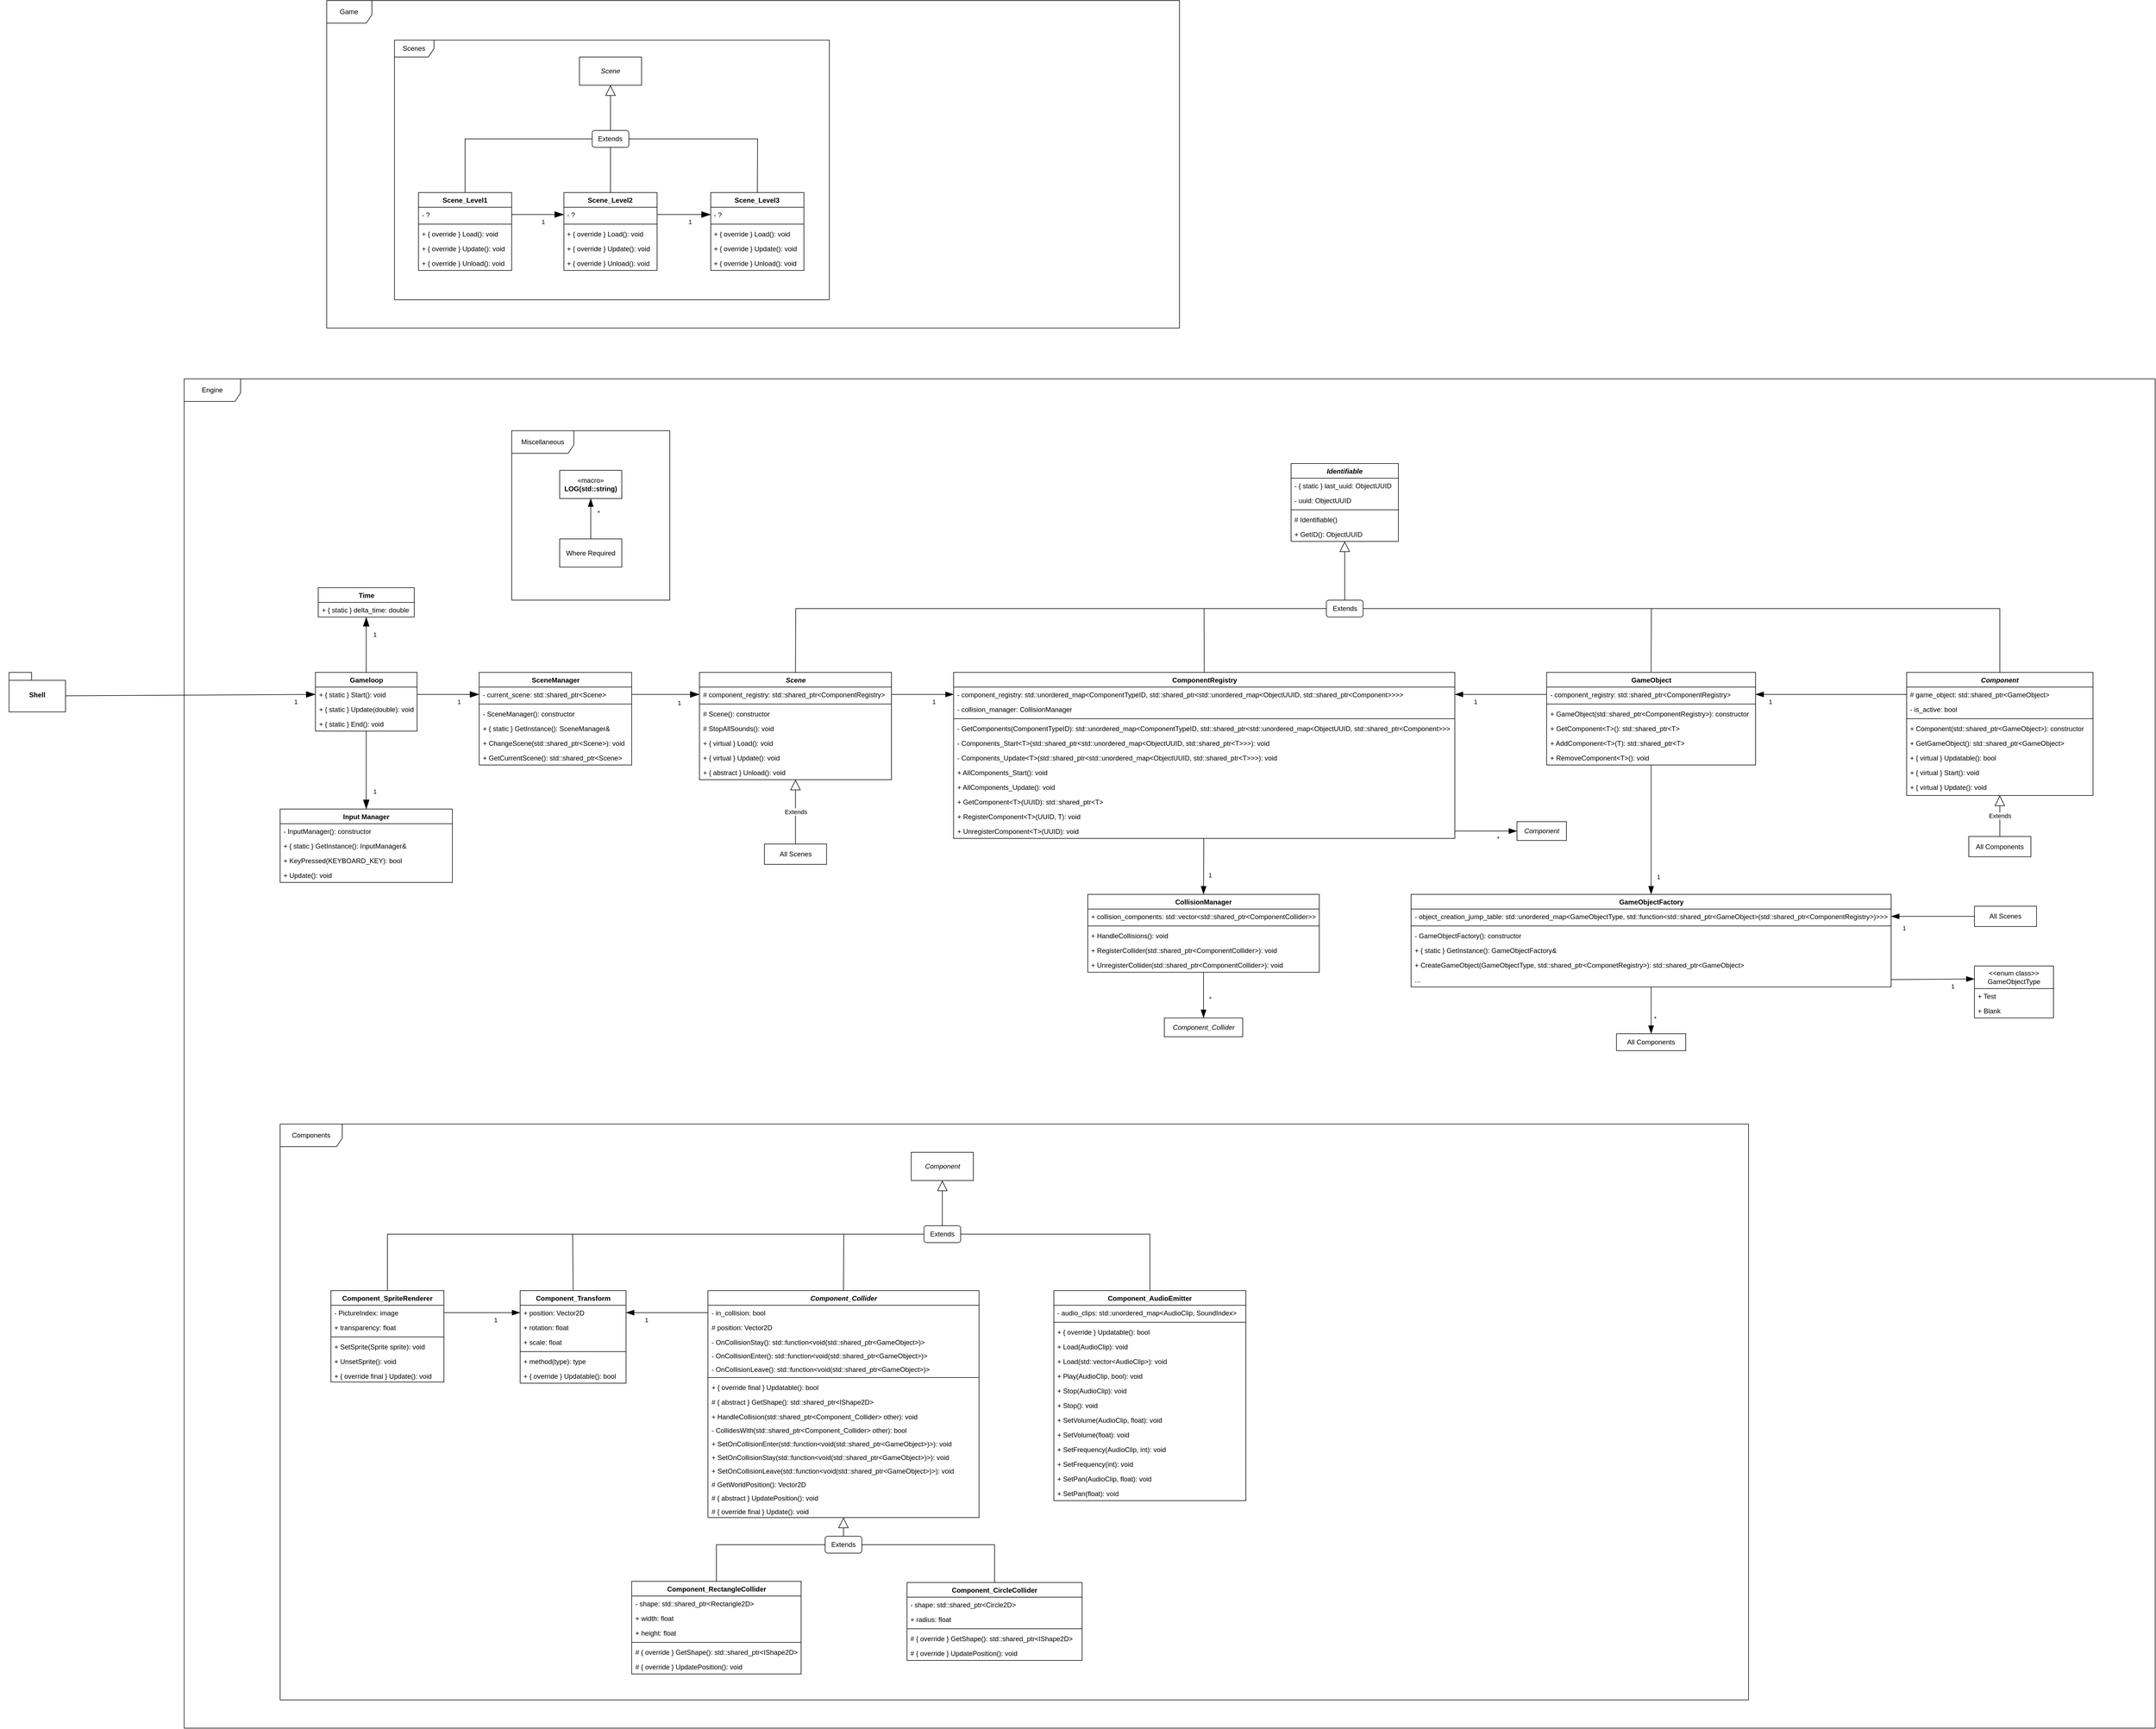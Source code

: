 <mxfile version="21.0.10" type="device"><diagram id="C5RBs43oDa-KdzZeNtuy" name="Page-1"><mxGraphModel dx="2293" dy="3136" grid="1" gridSize="10" guides="1" tooltips="1" connect="1" arrows="1" fold="1" page="1" pageScale="1" pageWidth="827" pageHeight="1169" math="0" shadow="0"><root><mxCell id="WIyWlLk6GJQsqaUBKTNV-0"/><mxCell id="WIyWlLk6GJQsqaUBKTNV-1" parent="WIyWlLk6GJQsqaUBKTNV-0"/><mxCell id="M1MSdD-5XBLC1a_fBFbh-7" value="&lt;i&gt;Component&lt;/i&gt;" style="swimlane;fontStyle=1;align=center;verticalAlign=top;childLayout=stackLayout;horizontal=1;startSize=26;horizontalStack=0;resizeParent=1;resizeParentMax=0;resizeLast=0;collapsible=1;marginBottom=0;whiteSpace=wrap;html=1;" parent="WIyWlLk6GJQsqaUBKTNV-1" vertex="1"><mxGeometry x="2690" y="-610" width="330" height="218" as="geometry"/></mxCell><mxCell id="M1MSdD-5XBLC1a_fBFbh-8" value="# game_object: std::shared_ptr&amp;lt;GameObject&amp;gt;" style="text;strokeColor=none;fillColor=none;align=left;verticalAlign=top;spacingLeft=4;spacingRight=4;overflow=hidden;rotatable=0;points=[[0,0.5],[1,0.5]];portConstraint=eastwest;whiteSpace=wrap;html=1;" parent="M1MSdD-5XBLC1a_fBFbh-7" vertex="1"><mxGeometry y="26" width="330" height="26" as="geometry"/></mxCell><mxCell id="aINS2mB82579GO8eByzE-0" value="- is_active: bool" style="text;strokeColor=none;fillColor=none;align=left;verticalAlign=top;spacingLeft=4;spacingRight=4;overflow=hidden;rotatable=0;points=[[0,0.5],[1,0.5]];portConstraint=eastwest;whiteSpace=wrap;html=1;" parent="M1MSdD-5XBLC1a_fBFbh-7" vertex="1"><mxGeometry y="52" width="330" height="26" as="geometry"/></mxCell><mxCell id="M1MSdD-5XBLC1a_fBFbh-9" value="" style="line;strokeWidth=1;fillColor=none;align=left;verticalAlign=middle;spacingTop=-1;spacingLeft=3;spacingRight=3;rotatable=0;labelPosition=right;points=[];portConstraint=eastwest;strokeColor=inherit;" parent="M1MSdD-5XBLC1a_fBFbh-7" vertex="1"><mxGeometry y="78" width="330" height="8" as="geometry"/></mxCell><mxCell id="M1MSdD-5XBLC1a_fBFbh-10" value="+ Component(std::shared_ptr&amp;lt;GameObject&amp;gt;): constructor" style="text;strokeColor=none;fillColor=none;align=left;verticalAlign=top;spacingLeft=4;spacingRight=4;overflow=hidden;rotatable=0;points=[[0,0.5],[1,0.5]];portConstraint=eastwest;whiteSpace=wrap;html=1;" parent="M1MSdD-5XBLC1a_fBFbh-7" vertex="1"><mxGeometry y="86" width="330" height="26" as="geometry"/></mxCell><mxCell id="M1MSdD-5XBLC1a_fBFbh-123" value="+ GetGameObject(): std::shared_ptr&amp;lt;GameObject&amp;gt;" style="text;strokeColor=none;fillColor=none;align=left;verticalAlign=top;spacingLeft=4;spacingRight=4;overflow=hidden;rotatable=0;points=[[0,0.5],[1,0.5]];portConstraint=eastwest;whiteSpace=wrap;html=1;" parent="M1MSdD-5XBLC1a_fBFbh-7" vertex="1"><mxGeometry y="112" width="330" height="26" as="geometry"/></mxCell><mxCell id="F8VIh5NcbDrvzz-t5l7X-1" value="+ { virtual } Updatable(): bool" style="text;strokeColor=none;fillColor=none;align=left;verticalAlign=top;spacingLeft=4;spacingRight=4;overflow=hidden;rotatable=0;points=[[0,0.5],[1,0.5]];portConstraint=eastwest;whiteSpace=wrap;html=1;" vertex="1" parent="M1MSdD-5XBLC1a_fBFbh-7"><mxGeometry y="138" width="330" height="26" as="geometry"/></mxCell><mxCell id="KMpKYzbZWhltmwKOfllN-35" value="+ { virtual } Start(): void" style="text;strokeColor=none;fillColor=none;align=left;verticalAlign=top;spacingLeft=4;spacingRight=4;overflow=hidden;rotatable=0;points=[[0,0.5],[1,0.5]];portConstraint=eastwest;whiteSpace=wrap;html=1;" parent="M1MSdD-5XBLC1a_fBFbh-7" vertex="1"><mxGeometry y="164" width="330" height="26" as="geometry"/></mxCell><mxCell id="M1MSdD-5XBLC1a_fBFbh-22" value="+ { virtual } Update(): void" style="text;strokeColor=none;fillColor=none;align=left;verticalAlign=top;spacingLeft=4;spacingRight=4;overflow=hidden;rotatable=0;points=[[0,0.5],[1,0.5]];portConstraint=eastwest;whiteSpace=wrap;html=1;" parent="M1MSdD-5XBLC1a_fBFbh-7" vertex="1"><mxGeometry y="190" width="330" height="28" as="geometry"/></mxCell><mxCell id="M1MSdD-5XBLC1a_fBFbh-35" value="&lt;i&gt;Scene&lt;/i&gt;" style="swimlane;fontStyle=1;align=center;verticalAlign=top;childLayout=stackLayout;horizontal=1;startSize=26;horizontalStack=0;resizeParent=1;resizeParentMax=0;resizeLast=0;collapsible=1;marginBottom=0;whiteSpace=wrap;html=1;" parent="WIyWlLk6GJQsqaUBKTNV-1" vertex="1"><mxGeometry x="552.5" y="-610" width="340" height="190" as="geometry"/></mxCell><mxCell id="KMpKYzbZWhltmwKOfllN-28" value="# component_registry: std::shared_ptr&amp;lt;ComponentRegistry&amp;gt;" style="text;strokeColor=none;fillColor=none;align=left;verticalAlign=top;spacingLeft=4;spacingRight=4;overflow=hidden;rotatable=0;points=[[0,0.5],[1,0.5]];portConstraint=eastwest;whiteSpace=wrap;html=1;" parent="M1MSdD-5XBLC1a_fBFbh-35" vertex="1"><mxGeometry y="26" width="340" height="26" as="geometry"/></mxCell><mxCell id="M1MSdD-5XBLC1a_fBFbh-37" value="" style="line;strokeWidth=1;fillColor=none;align=left;verticalAlign=middle;spacingTop=-1;spacingLeft=3;spacingRight=3;rotatable=0;labelPosition=right;points=[];portConstraint=eastwest;strokeColor=inherit;" parent="M1MSdD-5XBLC1a_fBFbh-35" vertex="1"><mxGeometry y="52" width="340" height="8" as="geometry"/></mxCell><mxCell id="M1MSdD-5XBLC1a_fBFbh-38" value="# Scene(): constructor" style="text;strokeColor=none;fillColor=none;align=left;verticalAlign=top;spacingLeft=4;spacingRight=4;overflow=hidden;rotatable=0;points=[[0,0.5],[1,0.5]];portConstraint=eastwest;whiteSpace=wrap;html=1;" parent="M1MSdD-5XBLC1a_fBFbh-35" vertex="1"><mxGeometry y="60" width="340" height="26" as="geometry"/></mxCell><mxCell id="OVnKnol72kGfrmUa5j2k-6" value="# StopAllSounds(): void" style="text;strokeColor=none;fillColor=none;align=left;verticalAlign=top;spacingLeft=4;spacingRight=4;overflow=hidden;rotatable=0;points=[[0,0.5],[1,0.5]];portConstraint=eastwest;whiteSpace=wrap;html=1;" parent="M1MSdD-5XBLC1a_fBFbh-35" vertex="1"><mxGeometry y="86" width="340" height="26" as="geometry"/></mxCell><mxCell id="KMpKYzbZWhltmwKOfllN-43" value="+ { virtual } Load(): void" style="text;strokeColor=none;fillColor=none;align=left;verticalAlign=top;spacingLeft=4;spacingRight=4;overflow=hidden;rotatable=0;points=[[0,0.5],[1,0.5]];portConstraint=eastwest;whiteSpace=wrap;html=1;" parent="M1MSdD-5XBLC1a_fBFbh-35" vertex="1"><mxGeometry y="112" width="340" height="26" as="geometry"/></mxCell><mxCell id="M1MSdD-5XBLC1a_fBFbh-42" value="+ { virtual }&amp;nbsp;Update(): void" style="text;strokeColor=none;fillColor=none;align=left;verticalAlign=top;spacingLeft=4;spacingRight=4;overflow=hidden;rotatable=0;points=[[0,0.5],[1,0.5]];portConstraint=eastwest;whiteSpace=wrap;html=1;" parent="M1MSdD-5XBLC1a_fBFbh-35" vertex="1"><mxGeometry y="138" width="340" height="26" as="geometry"/></mxCell><mxCell id="M1MSdD-5XBLC1a_fBFbh-43" value="+ { abstract }&amp;nbsp;Unload(): void" style="text;strokeColor=none;fillColor=none;align=left;verticalAlign=top;spacingLeft=4;spacingRight=4;overflow=hidden;rotatable=0;points=[[0,0.5],[1,0.5]];portConstraint=eastwest;whiteSpace=wrap;html=1;" parent="M1MSdD-5XBLC1a_fBFbh-35" vertex="1"><mxGeometry y="164" width="340" height="26" as="geometry"/></mxCell><mxCell id="M1MSdD-5XBLC1a_fBFbh-49" value="Scene_Level1" style="swimlane;fontStyle=1;align=center;verticalAlign=top;childLayout=stackLayout;horizontal=1;startSize=26;horizontalStack=0;resizeParent=1;resizeParentMax=0;resizeLast=0;collapsible=1;marginBottom=0;whiteSpace=wrap;html=1;" parent="WIyWlLk6GJQsqaUBKTNV-1" vertex="1"><mxGeometry x="54.97" y="-1460" width="165" height="138" as="geometry"/></mxCell><mxCell id="M1MSdD-5XBLC1a_fBFbh-50" value="- ?" style="text;strokeColor=none;fillColor=none;align=left;verticalAlign=top;spacingLeft=4;spacingRight=4;overflow=hidden;rotatable=0;points=[[0,0.5],[1,0.5]];portConstraint=eastwest;whiteSpace=wrap;html=1;" parent="M1MSdD-5XBLC1a_fBFbh-49" vertex="1"><mxGeometry y="26" width="165" height="26" as="geometry"/></mxCell><mxCell id="M1MSdD-5XBLC1a_fBFbh-51" value="" style="line;strokeWidth=1;fillColor=none;align=left;verticalAlign=middle;spacingTop=-1;spacingLeft=3;spacingRight=3;rotatable=0;labelPosition=right;points=[];portConstraint=eastwest;strokeColor=inherit;" parent="M1MSdD-5XBLC1a_fBFbh-49" vertex="1"><mxGeometry y="52" width="165" height="8" as="geometry"/></mxCell><mxCell id="M1MSdD-5XBLC1a_fBFbh-52" value="+ { override }&amp;nbsp;Load(): void" style="text;strokeColor=none;fillColor=none;align=left;verticalAlign=top;spacingLeft=4;spacingRight=4;overflow=hidden;rotatable=0;points=[[0,0.5],[1,0.5]];portConstraint=eastwest;whiteSpace=wrap;html=1;" parent="M1MSdD-5XBLC1a_fBFbh-49" vertex="1"><mxGeometry y="60" width="165" height="26" as="geometry"/></mxCell><mxCell id="M1MSdD-5XBLC1a_fBFbh-53" value="+ { override }&amp;nbsp;Update(): void" style="text;strokeColor=none;fillColor=none;align=left;verticalAlign=top;spacingLeft=4;spacingRight=4;overflow=hidden;rotatable=0;points=[[0,0.5],[1,0.5]];portConstraint=eastwest;whiteSpace=wrap;html=1;" parent="M1MSdD-5XBLC1a_fBFbh-49" vertex="1"><mxGeometry y="86" width="165" height="26" as="geometry"/></mxCell><mxCell id="M1MSdD-5XBLC1a_fBFbh-54" value="+ { override } Unload(): void" style="text;strokeColor=none;fillColor=none;align=left;verticalAlign=top;spacingLeft=4;spacingRight=4;overflow=hidden;rotatable=0;points=[[0,0.5],[1,0.5]];portConstraint=eastwest;whiteSpace=wrap;html=1;" parent="M1MSdD-5XBLC1a_fBFbh-49" vertex="1"><mxGeometry y="112" width="165" height="26" as="geometry"/></mxCell><mxCell id="M1MSdD-5XBLC1a_fBFbh-132" value="&lt;i&gt;Identifiable&lt;/i&gt;" style="swimlane;fontStyle=1;align=center;verticalAlign=top;childLayout=stackLayout;horizontal=1;startSize=26;horizontalStack=0;resizeParent=1;resizeParentMax=0;resizeLast=0;collapsible=1;marginBottom=0;whiteSpace=wrap;html=1;" parent="WIyWlLk6GJQsqaUBKTNV-1" vertex="1"><mxGeometry x="1600" y="-980" width="190" height="138" as="geometry"/></mxCell><mxCell id="M1MSdD-5XBLC1a_fBFbh-30" value="- { static } last_uuid: ObjectUUID" style="text;strokeColor=none;fillColor=none;align=left;verticalAlign=top;spacingLeft=4;spacingRight=4;overflow=hidden;rotatable=0;points=[[0,0.5],[1,0.5]];portConstraint=eastwest;whiteSpace=wrap;html=1;" parent="M1MSdD-5XBLC1a_fBFbh-132" vertex="1"><mxGeometry y="26" width="190" height="26" as="geometry"/></mxCell><mxCell id="M1MSdD-5XBLC1a_fBFbh-133" value="- uuid: ObjectUUID" style="text;strokeColor=none;fillColor=none;align=left;verticalAlign=top;spacingLeft=4;spacingRight=4;overflow=hidden;rotatable=0;points=[[0,0.5],[1,0.5]];portConstraint=eastwest;whiteSpace=wrap;html=1;" parent="M1MSdD-5XBLC1a_fBFbh-132" vertex="1"><mxGeometry y="52" width="190" height="26" as="geometry"/></mxCell><mxCell id="M1MSdD-5XBLC1a_fBFbh-134" value="" style="line;strokeWidth=1;fillColor=none;align=left;verticalAlign=middle;spacingTop=-1;spacingLeft=3;spacingRight=3;rotatable=0;labelPosition=right;points=[];portConstraint=eastwest;strokeColor=inherit;" parent="M1MSdD-5XBLC1a_fBFbh-132" vertex="1"><mxGeometry y="78" width="190" height="8" as="geometry"/></mxCell><mxCell id="M1MSdD-5XBLC1a_fBFbh-135" value="# Identifiable()" style="text;strokeColor=none;fillColor=none;align=left;verticalAlign=top;spacingLeft=4;spacingRight=4;overflow=hidden;rotatable=0;points=[[0,0.5],[1,0.5]];portConstraint=eastwest;whiteSpace=wrap;html=1;" parent="M1MSdD-5XBLC1a_fBFbh-132" vertex="1"><mxGeometry y="86" width="190" height="26" as="geometry"/></mxCell><mxCell id="KMpKYzbZWhltmwKOfllN-19" value="+ GetID(): ObjectUUID" style="text;strokeColor=none;fillColor=none;align=left;verticalAlign=top;spacingLeft=4;spacingRight=4;overflow=hidden;rotatable=0;points=[[0,0.5],[1,0.5]];portConstraint=eastwest;whiteSpace=wrap;html=1;" parent="M1MSdD-5XBLC1a_fBFbh-132" vertex="1"><mxGeometry y="112" width="190" height="26" as="geometry"/></mxCell><mxCell id="M1MSdD-5XBLC1a_fBFbh-141" value="GameObjectFactory" style="swimlane;fontStyle=1;align=center;verticalAlign=top;childLayout=stackLayout;horizontal=1;startSize=26;horizontalStack=0;resizeParent=1;resizeParentMax=0;resizeLast=0;collapsible=1;marginBottom=0;whiteSpace=wrap;html=1;" parent="WIyWlLk6GJQsqaUBKTNV-1" vertex="1"><mxGeometry x="1812.5" y="-216.88" width="850" height="164" as="geometry"/></mxCell><mxCell id="M1MSdD-5XBLC1a_fBFbh-142" value="- object_creation_jump_table: std::unordered_map&amp;lt;GameObjectType, std::function&amp;lt;std::shared_ptr&amp;lt;GameObject&amp;gt;(std::shared_ptr&amp;lt;ComponentRegistry&amp;gt;)&amp;gt;&amp;gt;&amp;gt;" style="text;strokeColor=none;fillColor=none;align=left;verticalAlign=top;spacingLeft=4;spacingRight=4;overflow=hidden;rotatable=0;points=[[0,0.5],[1,0.5]];portConstraint=eastwest;whiteSpace=wrap;html=1;" parent="M1MSdD-5XBLC1a_fBFbh-141" vertex="1"><mxGeometry y="26" width="850" height="26" as="geometry"/></mxCell><mxCell id="M1MSdD-5XBLC1a_fBFbh-143" value="" style="line;strokeWidth=1;fillColor=none;align=left;verticalAlign=middle;spacingTop=-1;spacingLeft=3;spacingRight=3;rotatable=0;labelPosition=right;points=[];portConstraint=eastwest;strokeColor=inherit;" parent="M1MSdD-5XBLC1a_fBFbh-141" vertex="1"><mxGeometry y="52" width="850" height="8" as="geometry"/></mxCell><mxCell id="M1MSdD-5XBLC1a_fBFbh-144" value="- GameObjectFactory(): constructor" style="text;strokeColor=none;fillColor=none;align=left;verticalAlign=top;spacingLeft=4;spacingRight=4;overflow=hidden;rotatable=0;points=[[0,0.5],[1,0.5]];portConstraint=eastwest;whiteSpace=wrap;html=1;" parent="M1MSdD-5XBLC1a_fBFbh-141" vertex="1"><mxGeometry y="60" width="850" height="26" as="geometry"/></mxCell><mxCell id="tBnS8gJTHhUAaLSSompM-2" value="+ { static } GetInstance(): GameObjectFactory&amp;amp;" style="text;strokeColor=none;fillColor=none;align=left;verticalAlign=top;spacingLeft=4;spacingRight=4;overflow=hidden;rotatable=0;points=[[0,0.5],[1,0.5]];portConstraint=eastwest;whiteSpace=wrap;html=1;" parent="M1MSdD-5XBLC1a_fBFbh-141" vertex="1"><mxGeometry y="86" width="850" height="26" as="geometry"/></mxCell><mxCell id="tBnS8gJTHhUAaLSSompM-3" value="+ CreateGameObject(GameObjectType, std::shared_ptr&amp;lt;ComponetRegistry&amp;gt;): std::shared_ptr&amp;lt;GameObject&amp;gt;" style="text;strokeColor=none;fillColor=none;align=left;verticalAlign=top;spacingLeft=4;spacingRight=4;overflow=hidden;rotatable=0;points=[[0,0.5],[1,0.5]];portConstraint=eastwest;whiteSpace=wrap;html=1;" parent="M1MSdD-5XBLC1a_fBFbh-141" vertex="1"><mxGeometry y="112" width="850" height="26" as="geometry"/></mxCell><mxCell id="tBnS8gJTHhUAaLSSompM-84" value="..." style="text;strokeColor=none;fillColor=none;align=left;verticalAlign=top;spacingLeft=4;spacingRight=4;overflow=hidden;rotatable=0;points=[[0,0.5],[1,0.5]];portConstraint=eastwest;whiteSpace=wrap;html=1;" parent="M1MSdD-5XBLC1a_fBFbh-141" vertex="1"><mxGeometry y="138" width="850" height="26" as="geometry"/></mxCell><mxCell id="M1MSdD-5XBLC1a_fBFbh-146" value="&amp;lt;&amp;lt;enum class&amp;gt;&amp;gt;&lt;br&gt;GameObjectType" style="swimlane;fontStyle=0;childLayout=stackLayout;horizontal=1;startSize=40;fillColor=none;horizontalStack=0;resizeParent=1;resizeParentMax=0;resizeLast=0;collapsible=1;marginBottom=0;whiteSpace=wrap;html=1;" parent="WIyWlLk6GJQsqaUBKTNV-1" vertex="1"><mxGeometry x="2810" y="-90" width="140" height="92" as="geometry"/></mxCell><mxCell id="M1MSdD-5XBLC1a_fBFbh-147" value="+ Test" style="text;strokeColor=none;fillColor=none;align=left;verticalAlign=top;spacingLeft=4;spacingRight=4;overflow=hidden;rotatable=0;points=[[0,0.5],[1,0.5]];portConstraint=eastwest;whiteSpace=wrap;html=1;" parent="M1MSdD-5XBLC1a_fBFbh-146" vertex="1"><mxGeometry y="40" width="140" height="26" as="geometry"/></mxCell><mxCell id="OVnKnol72kGfrmUa5j2k-5" value="+ Blank" style="text;strokeColor=none;fillColor=none;align=left;verticalAlign=top;spacingLeft=4;spacingRight=4;overflow=hidden;rotatable=0;points=[[0,0.5],[1,0.5]];portConstraint=eastwest;whiteSpace=wrap;html=1;" parent="M1MSdD-5XBLC1a_fBFbh-146" vertex="1"><mxGeometry y="66" width="140" height="26" as="geometry"/></mxCell><mxCell id="M1MSdD-5XBLC1a_fBFbh-150" value="" style="endArrow=blockThin;html=1;endSize=12;startArrow=none;startSize=14;startFill=0;rounded=0;endFill=1;exitX=1;exitY=0.5;exitDx=0;exitDy=0;entryX=0;entryY=0.25;entryDx=0;entryDy=0;" parent="WIyWlLk6GJQsqaUBKTNV-1" source="tBnS8gJTHhUAaLSSompM-84" target="M1MSdD-5XBLC1a_fBFbh-146" edge="1"><mxGeometry x="0.125" y="-10" relative="1" as="geometry"><mxPoint x="2218.91" y="67.12" as="sourcePoint"/><mxPoint x="1415.41" y="79.12" as="targetPoint"/><mxPoint as="offset"/></mxGeometry></mxCell><mxCell id="M1MSdD-5XBLC1a_fBFbh-152" value="1" style="edgeLabel;resizable=0;html=1;align=right;verticalAlign=top;" parent="M1MSdD-5XBLC1a_fBFbh-150" connectable="0" vertex="1"><mxGeometry x="1" relative="1" as="geometry"><mxPoint x="-34" as="offset"/></mxGeometry></mxCell><mxCell id="M1MSdD-5XBLC1a_fBFbh-157" value="" style="endArrow=blockThin;html=1;endSize=12;startArrow=none;startSize=14;startFill=0;rounded=0;endFill=1;entryX=0.5;entryY=0;entryDx=0;entryDy=0;" parent="WIyWlLk6GJQsqaUBKTNV-1" source="M1MSdD-5XBLC1a_fBFbh-141" target="Dls-eGzetItIZ1qPlxtJ-0" edge="1"><mxGeometry x="0.125" y="-10" relative="1" as="geometry"><mxPoint x="2487.41" y="67.12" as="sourcePoint"/><mxPoint x="2270" y="87.12" as="targetPoint"/><mxPoint as="offset"/></mxGeometry></mxCell><mxCell id="M1MSdD-5XBLC1a_fBFbh-159" value="*" style="edgeLabel;resizable=0;html=1;align=right;verticalAlign=top;" parent="M1MSdD-5XBLC1a_fBFbh-157" connectable="0" vertex="1"><mxGeometry x="1" relative="1" as="geometry"><mxPoint x="10" y="-40" as="offset"/></mxGeometry></mxCell><mxCell id="KMpKYzbZWhltmwKOfllN-4" value="GameObject" style="swimlane;fontStyle=1;align=center;verticalAlign=top;childLayout=stackLayout;horizontal=1;startSize=26;horizontalStack=0;resizeParent=1;resizeParentMax=0;resizeLast=0;collapsible=1;marginBottom=0;whiteSpace=wrap;html=1;" parent="WIyWlLk6GJQsqaUBKTNV-1" vertex="1"><mxGeometry x="2052.5" y="-610" width="370" height="164" as="geometry"/></mxCell><mxCell id="KMpKYzbZWhltmwKOfllN-5" value="- component_registry: std::shared_ptr&amp;lt;ComponentRegistry&amp;gt;" style="text;strokeColor=none;fillColor=none;align=left;verticalAlign=top;spacingLeft=4;spacingRight=4;overflow=hidden;rotatable=0;points=[[0,0.5],[1,0.5]];portConstraint=eastwest;whiteSpace=wrap;html=1;" parent="KMpKYzbZWhltmwKOfllN-4" vertex="1"><mxGeometry y="26" width="370" height="26" as="geometry"/></mxCell><mxCell id="KMpKYzbZWhltmwKOfllN-6" value="" style="line;strokeWidth=1;fillColor=none;align=left;verticalAlign=middle;spacingTop=-1;spacingLeft=3;spacingRight=3;rotatable=0;labelPosition=right;points=[];portConstraint=eastwest;strokeColor=inherit;" parent="KMpKYzbZWhltmwKOfllN-4" vertex="1"><mxGeometry y="52" width="370" height="8" as="geometry"/></mxCell><mxCell id="KMpKYzbZWhltmwKOfllN-37" value="+ GameObject(std::shared_ptr&amp;lt;ComponentRegistry&amp;gt;): constructor" style="text;strokeColor=none;fillColor=none;align=left;verticalAlign=top;spacingLeft=4;spacingRight=4;overflow=hidden;rotatable=0;points=[[0,0.5],[1,0.5]];portConstraint=eastwest;whiteSpace=wrap;html=1;" parent="KMpKYzbZWhltmwKOfllN-4" vertex="1"><mxGeometry y="60" width="370" height="26" as="geometry"/></mxCell><mxCell id="KMpKYzbZWhltmwKOfllN-7" value="+ GetComponent&amp;lt;T&amp;gt;(): std::shared_ptr&amp;lt;T&amp;gt;" style="text;strokeColor=none;fillColor=none;align=left;verticalAlign=top;spacingLeft=4;spacingRight=4;overflow=hidden;rotatable=0;points=[[0,0.5],[1,0.5]];portConstraint=eastwest;whiteSpace=wrap;html=1;" parent="KMpKYzbZWhltmwKOfllN-4" vertex="1"><mxGeometry y="86" width="370" height="26" as="geometry"/></mxCell><mxCell id="KMpKYzbZWhltmwKOfllN-31" value="+ AddComponent&amp;lt;T&amp;gt;(T): std::shared_ptr&amp;lt;T&amp;gt;" style="text;strokeColor=none;fillColor=none;align=left;verticalAlign=top;spacingLeft=4;spacingRight=4;overflow=hidden;rotatable=0;points=[[0,0.5],[1,0.5]];portConstraint=eastwest;whiteSpace=wrap;html=1;" parent="KMpKYzbZWhltmwKOfllN-4" vertex="1"><mxGeometry y="112" width="370" height="26" as="geometry"/></mxCell><mxCell id="KMpKYzbZWhltmwKOfllN-32" value="+ RemoveComponent&amp;lt;T&amp;gt;(): void" style="text;strokeColor=none;fillColor=none;align=left;verticalAlign=top;spacingLeft=4;spacingRight=4;overflow=hidden;rotatable=0;points=[[0,0.5],[1,0.5]];portConstraint=eastwest;whiteSpace=wrap;html=1;" parent="KMpKYzbZWhltmwKOfllN-4" vertex="1"><mxGeometry y="138" width="370" height="26" as="geometry"/></mxCell><mxCell id="KMpKYzbZWhltmwKOfllN-14" value="ComponentRegistry" style="swimlane;fontStyle=1;align=center;verticalAlign=top;childLayout=stackLayout;horizontal=1;startSize=26;horizontalStack=0;resizeParent=1;resizeParentMax=0;resizeLast=0;collapsible=1;marginBottom=0;whiteSpace=wrap;html=1;" parent="WIyWlLk6GJQsqaUBKTNV-1" vertex="1"><mxGeometry x="1002.5" y="-610" width="887.5" height="294" as="geometry"/></mxCell><mxCell id="KMpKYzbZWhltmwKOfllN-15" value="- component_registry: std::unordered_map&amp;lt;ComponentTypeID, std::shared_ptr&amp;lt;std::unordered_map&amp;lt;ObjectUUID, std::shared_ptr&amp;lt;Component&amp;gt;&amp;gt;&amp;gt;&amp;gt;" style="text;strokeColor=none;fillColor=none;align=left;verticalAlign=top;spacingLeft=4;spacingRight=4;overflow=hidden;rotatable=0;points=[[0,0.5],[1,0.5]];portConstraint=eastwest;whiteSpace=wrap;html=1;" parent="KMpKYzbZWhltmwKOfllN-14" vertex="1"><mxGeometry y="26" width="887.5" height="26" as="geometry"/></mxCell><mxCell id="F8VIh5NcbDrvzz-t5l7X-10" value="- collision_manager: CollisionManager" style="text;strokeColor=none;fillColor=none;align=left;verticalAlign=top;spacingLeft=4;spacingRight=4;overflow=hidden;rotatable=0;points=[[0,0.5],[1,0.5]];portConstraint=eastwest;whiteSpace=wrap;html=1;" vertex="1" parent="KMpKYzbZWhltmwKOfllN-14"><mxGeometry y="52" width="887.5" height="26" as="geometry"/></mxCell><mxCell id="KMpKYzbZWhltmwKOfllN-16" value="" style="line;strokeWidth=1;fillColor=none;align=left;verticalAlign=middle;spacingTop=-1;spacingLeft=3;spacingRight=3;rotatable=0;labelPosition=right;points=[];portConstraint=eastwest;strokeColor=inherit;" parent="KMpKYzbZWhltmwKOfllN-14" vertex="1"><mxGeometry y="78" width="887.5" height="8" as="geometry"/></mxCell><mxCell id="tBnS8gJTHhUAaLSSompM-48" value="- GetComponents(ComponentTypeID): std::unordered_map&amp;lt;ComponentTypeID, std::shared_ptr&amp;lt;std::unordered_map&amp;lt;ObjectUUID, std::shared_ptr&amp;lt;Component&amp;gt;&amp;gt;&amp;gt;" style="text;strokeColor=none;fillColor=none;align=left;verticalAlign=top;spacingLeft=4;spacingRight=4;overflow=hidden;rotatable=0;points=[[0,0.5],[1,0.5]];portConstraint=eastwest;whiteSpace=wrap;html=1;" parent="KMpKYzbZWhltmwKOfllN-14" vertex="1"><mxGeometry y="86" width="887.5" height="26" as="geometry"/></mxCell><mxCell id="F8VIh5NcbDrvzz-t5l7X-0" value="- Components_Start&amp;lt;T&amp;gt;(std::shared_ptr&amp;lt;std::unordered_map&amp;lt;ObjectUUID, std::shared_ptr&amp;lt;T&amp;gt;&amp;gt;&amp;gt;): void" style="text;strokeColor=none;fillColor=none;align=left;verticalAlign=top;spacingLeft=4;spacingRight=4;overflow=hidden;rotatable=0;points=[[0,0.5],[1,0.5]];portConstraint=eastwest;whiteSpace=wrap;html=1;" vertex="1" parent="KMpKYzbZWhltmwKOfllN-14"><mxGeometry y="112" width="887.5" height="26" as="geometry"/></mxCell><mxCell id="tBnS8gJTHhUAaLSSompM-50" value="- Components_Update&amp;lt;T&amp;gt;(std::shared_ptr&amp;lt;std::unordered_map&amp;lt;ObjectUUID, std::shared_ptr&amp;lt;T&amp;gt;&amp;gt;&amp;gt;): void" style="text;strokeColor=none;fillColor=none;align=left;verticalAlign=top;spacingLeft=4;spacingRight=4;overflow=hidden;rotatable=0;points=[[0,0.5],[1,0.5]];portConstraint=eastwest;whiteSpace=wrap;html=1;" parent="KMpKYzbZWhltmwKOfllN-14" vertex="1"><mxGeometry y="138" width="887.5" height="26" as="geometry"/></mxCell><mxCell id="tBnS8gJTHhUAaLSSompM-47" value="+ AllComponents_Start(): void" style="text;strokeColor=none;fillColor=none;align=left;verticalAlign=top;spacingLeft=4;spacingRight=4;overflow=hidden;rotatable=0;points=[[0,0.5],[1,0.5]];portConstraint=eastwest;whiteSpace=wrap;html=1;" parent="KMpKYzbZWhltmwKOfllN-14" vertex="1"><mxGeometry y="164" width="887.5" height="26" as="geometry"/></mxCell><mxCell id="tBnS8gJTHhUAaLSSompM-49" value="+ AllComponents_Update(): void" style="text;strokeColor=none;fillColor=none;align=left;verticalAlign=top;spacingLeft=4;spacingRight=4;overflow=hidden;rotatable=0;points=[[0,0.5],[1,0.5]];portConstraint=eastwest;whiteSpace=wrap;html=1;" parent="KMpKYzbZWhltmwKOfllN-14" vertex="1"><mxGeometry y="190" width="887.5" height="26" as="geometry"/></mxCell><mxCell id="KMpKYzbZWhltmwKOfllN-17" value="+ GetComponent&amp;lt;T&amp;gt;(UUID): std::shared_ptr&amp;lt;T&amp;gt;" style="text;strokeColor=none;fillColor=none;align=left;verticalAlign=top;spacingLeft=4;spacingRight=4;overflow=hidden;rotatable=0;points=[[0,0.5],[1,0.5]];portConstraint=eastwest;whiteSpace=wrap;html=1;" parent="KMpKYzbZWhltmwKOfllN-14" vertex="1"><mxGeometry y="216" width="887.5" height="26" as="geometry"/></mxCell><mxCell id="KMpKYzbZWhltmwKOfllN-33" value="+ RegisterComponent&amp;lt;T&amp;gt;(UUID, T): void" style="text;strokeColor=none;fillColor=none;align=left;verticalAlign=top;spacingLeft=4;spacingRight=4;overflow=hidden;rotatable=0;points=[[0,0.5],[1,0.5]];portConstraint=eastwest;whiteSpace=wrap;html=1;" parent="KMpKYzbZWhltmwKOfllN-14" vertex="1"><mxGeometry y="242" width="887.5" height="26" as="geometry"/></mxCell><mxCell id="KMpKYzbZWhltmwKOfllN-34" value="+ UnregisterComponent&amp;lt;T&amp;gt;(UUID): void" style="text;strokeColor=none;fillColor=none;align=left;verticalAlign=top;spacingLeft=4;spacingRight=4;overflow=hidden;rotatable=0;points=[[0,0.5],[1,0.5]];portConstraint=eastwest;whiteSpace=wrap;html=1;" parent="KMpKYzbZWhltmwKOfllN-14" vertex="1"><mxGeometry y="268" width="887.5" height="26" as="geometry"/></mxCell><mxCell id="KMpKYzbZWhltmwKOfllN-20" value="" style="endArrow=blockThin;html=1;endSize=12;startArrow=none;startSize=14;startFill=0;rounded=0;endFill=1;exitX=0;exitY=0.5;exitDx=0;exitDy=0;entryX=1;entryY=0.5;entryDx=0;entryDy=0;" parent="WIyWlLk6GJQsqaUBKTNV-1" source="KMpKYzbZWhltmwKOfllN-5" target="KMpKYzbZWhltmwKOfllN-15" edge="1"><mxGeometry x="0.125" y="-10" relative="1" as="geometry"><mxPoint x="991.91" y="-170" as="sourcePoint"/><mxPoint x="991.91" y="-270" as="targetPoint"/><mxPoint as="offset"/></mxGeometry></mxCell><mxCell id="KMpKYzbZWhltmwKOfllN-21" value="1" style="edgeLabel;resizable=0;html=1;align=right;verticalAlign=top;" parent="KMpKYzbZWhltmwKOfllN-20" connectable="0" vertex="1"><mxGeometry x="1" relative="1" as="geometry"><mxPoint x="40" as="offset"/></mxGeometry></mxCell><mxCell id="KMpKYzbZWhltmwKOfllN-29" value="" style="endArrow=blockThin;html=1;endSize=12;startArrow=none;startSize=14;startFill=0;rounded=0;endFill=1;exitX=1;exitY=0.5;exitDx=0;exitDy=0;entryX=0;entryY=0.5;entryDx=0;entryDy=0;" parent="WIyWlLk6GJQsqaUBKTNV-1" source="KMpKYzbZWhltmwKOfllN-28" target="KMpKYzbZWhltmwKOfllN-15" edge="1"><mxGeometry x="0.125" y="-10" relative="1" as="geometry"><mxPoint x="1342.5" y="-130" as="sourcePoint"/><mxPoint x="1292.5" y="-306" as="targetPoint"/><mxPoint as="offset"/></mxGeometry></mxCell><mxCell id="KMpKYzbZWhltmwKOfllN-30" value="1" style="edgeLabel;resizable=0;html=1;align=right;verticalAlign=top;" parent="KMpKYzbZWhltmwKOfllN-29" connectable="0" vertex="1"><mxGeometry x="1" relative="1" as="geometry"><mxPoint x="-31" as="offset"/></mxGeometry></mxCell><mxCell id="tBnS8gJTHhUAaLSSompM-9" value="" style="endArrow=blockThin;html=1;endSize=12;startArrow=none;startSize=14;startFill=0;rounded=0;endFill=1;exitX=0;exitY=0.5;exitDx=0;exitDy=0;entryX=1;entryY=0.5;entryDx=0;entryDy=0;" parent="WIyWlLk6GJQsqaUBKTNV-1" source="ChDK3uv7QOIiksjjmPV_-54" target="M1MSdD-5XBLC1a_fBFbh-142" edge="1"><mxGeometry x="0.125" y="-10" relative="1" as="geometry"><mxPoint x="1725" y="-177.88" as="sourcePoint"/><mxPoint x="2688.91" y="99.12" as="targetPoint"/><mxPoint as="offset"/><Array as="points"/></mxGeometry></mxCell><mxCell id="tBnS8gJTHhUAaLSSompM-10" value="1" style="edgeLabel;resizable=0;html=1;align=right;verticalAlign=top;" parent="tBnS8gJTHhUAaLSSompM-9" connectable="0" vertex="1"><mxGeometry x="1" relative="1" as="geometry"><mxPoint x="27" y="8" as="offset"/></mxGeometry></mxCell><mxCell id="tBnS8gJTHhUAaLSSompM-14" value="SceneManager" style="swimlane;fontStyle=1;align=center;verticalAlign=top;childLayout=stackLayout;horizontal=1;startSize=26;horizontalStack=0;resizeParent=1;resizeParentMax=0;resizeLast=0;collapsible=1;marginBottom=0;whiteSpace=wrap;html=1;" parent="WIyWlLk6GJQsqaUBKTNV-1" vertex="1"><mxGeometry x="162.5" y="-610" width="270" height="164" as="geometry"/></mxCell><mxCell id="tBnS8gJTHhUAaLSSompM-15" value="- current_scene: std::shared_ptr&amp;lt;Scene&amp;gt;" style="text;strokeColor=none;fillColor=none;align=left;verticalAlign=top;spacingLeft=4;spacingRight=4;overflow=hidden;rotatable=0;points=[[0,0.5],[1,0.5]];portConstraint=eastwest;whiteSpace=wrap;html=1;" parent="tBnS8gJTHhUAaLSSompM-14" vertex="1"><mxGeometry y="26" width="270" height="26" as="geometry"/></mxCell><mxCell id="tBnS8gJTHhUAaLSSompM-16" value="" style="line;strokeWidth=1;fillColor=none;align=left;verticalAlign=middle;spacingTop=-1;spacingLeft=3;spacingRight=3;rotatable=0;labelPosition=right;points=[];portConstraint=eastwest;strokeColor=inherit;" parent="tBnS8gJTHhUAaLSSompM-14" vertex="1"><mxGeometry y="52" width="270" height="8" as="geometry"/></mxCell><mxCell id="tBnS8gJTHhUAaLSSompM-17" value="- SceneManager(): constructor" style="text;strokeColor=none;fillColor=none;align=left;verticalAlign=top;spacingLeft=4;spacingRight=4;overflow=hidden;rotatable=0;points=[[0,0.5],[1,0.5]];portConstraint=eastwest;whiteSpace=wrap;html=1;" parent="tBnS8gJTHhUAaLSSompM-14" vertex="1"><mxGeometry y="60" width="270" height="26" as="geometry"/></mxCell><mxCell id="tBnS8gJTHhUAaLSSompM-18" value="+ { static } GetInstance(): SceneManager&amp;amp;" style="text;strokeColor=none;fillColor=none;align=left;verticalAlign=top;spacingLeft=4;spacingRight=4;overflow=hidden;rotatable=0;points=[[0,0.5],[1,0.5]];portConstraint=eastwest;whiteSpace=wrap;html=1;" parent="tBnS8gJTHhUAaLSSompM-14" vertex="1"><mxGeometry y="86" width="270" height="26" as="geometry"/></mxCell><mxCell id="tBnS8gJTHhUAaLSSompM-19" value="+ ChangeScene(std::shared_ptr&amp;lt;Scene&amp;gt;): void" style="text;strokeColor=none;fillColor=none;align=left;verticalAlign=top;spacingLeft=4;spacingRight=4;overflow=hidden;rotatable=0;points=[[0,0.5],[1,0.5]];portConstraint=eastwest;whiteSpace=wrap;html=1;" parent="tBnS8gJTHhUAaLSSompM-14" vertex="1"><mxGeometry y="112" width="270" height="26" as="geometry"/></mxCell><mxCell id="tBnS8gJTHhUAaLSSompM-20" value="+ GetCurrentScene(): std::shared_ptr&amp;lt;Scene&amp;gt;" style="text;strokeColor=none;fillColor=none;align=left;verticalAlign=top;spacingLeft=4;spacingRight=4;overflow=hidden;rotatable=0;points=[[0,0.5],[1,0.5]];portConstraint=eastwest;whiteSpace=wrap;html=1;" parent="tBnS8gJTHhUAaLSSompM-14" vertex="1"><mxGeometry y="138" width="270" height="26" as="geometry"/></mxCell><mxCell id="tBnS8gJTHhUAaLSSompM-21" value="Gameloop" style="swimlane;fontStyle=1;align=center;verticalAlign=top;childLayout=stackLayout;horizontal=1;startSize=26;horizontalStack=0;resizeParent=1;resizeParentMax=0;resizeLast=0;collapsible=1;marginBottom=0;whiteSpace=wrap;html=1;" parent="WIyWlLk6GJQsqaUBKTNV-1" vertex="1"><mxGeometry x="-127.5" y="-610" width="180" height="104" as="geometry"/></mxCell><mxCell id="tBnS8gJTHhUAaLSSompM-22" value="+ { static } Start(): void" style="text;strokeColor=none;fillColor=none;align=left;verticalAlign=top;spacingLeft=4;spacingRight=4;overflow=hidden;rotatable=0;points=[[0,0.5],[1,0.5]];portConstraint=eastwest;whiteSpace=wrap;html=1;" parent="tBnS8gJTHhUAaLSSompM-21" vertex="1"><mxGeometry y="26" width="180" height="26" as="geometry"/></mxCell><mxCell id="tBnS8gJTHhUAaLSSompM-23" value="+ { static }&amp;nbsp;Update(double): void" style="text;strokeColor=none;fillColor=none;align=left;verticalAlign=top;spacingLeft=4;spacingRight=4;overflow=hidden;rotatable=0;points=[[0,0.5],[1,0.5]];portConstraint=eastwest;whiteSpace=wrap;html=1;" parent="tBnS8gJTHhUAaLSSompM-21" vertex="1"><mxGeometry y="52" width="180" height="26" as="geometry"/></mxCell><mxCell id="tBnS8gJTHhUAaLSSompM-24" value="+ { static }&amp;nbsp;End(): void" style="text;strokeColor=none;fillColor=none;align=left;verticalAlign=top;spacingLeft=4;spacingRight=4;overflow=hidden;rotatable=0;points=[[0,0.5],[1,0.5]];portConstraint=eastwest;whiteSpace=wrap;html=1;" parent="tBnS8gJTHhUAaLSSompM-21" vertex="1"><mxGeometry y="78" width="180" height="26" as="geometry"/></mxCell><mxCell id="tBnS8gJTHhUAaLSSompM-25" value="" style="endArrow=none;html=1;endSize=12;startArrow=blockThin;startSize=14;startFill=1;rounded=0;endFill=0;exitX=0;exitY=0.5;exitDx=0;exitDy=0;entryX=1;entryY=0.5;entryDx=0;entryDy=0;" parent="WIyWlLk6GJQsqaUBKTNV-1" source="tBnS8gJTHhUAaLSSompM-15" target="tBnS8gJTHhUAaLSSompM-22" edge="1"><mxGeometry x="0.125" y="-10" relative="1" as="geometry"><mxPoint x="442.5" y="-540" as="sourcePoint"/><mxPoint x="122.5" y="-540" as="targetPoint"/><mxPoint as="offset"/></mxGeometry></mxCell><mxCell id="tBnS8gJTHhUAaLSSompM-26" value="1" style="edgeLabel;resizable=0;html=1;align=left;verticalAlign=top;" parent="tBnS8gJTHhUAaLSSompM-25" connectable="0" vertex="1"><mxGeometry x="-1" relative="1" as="geometry"><mxPoint x="-41" as="offset"/></mxGeometry></mxCell><mxCell id="tBnS8gJTHhUAaLSSompM-27" value="" style="endArrow=none;html=1;endSize=12;startArrow=blockThin;startSize=14;startFill=1;rounded=0;endFill=0;entryX=0;entryY=0;entryDx=0;entryDy=42;entryPerimeter=0;exitX=0;exitY=0.5;exitDx=0;exitDy=0;" parent="WIyWlLk6GJQsqaUBKTNV-1" source="tBnS8gJTHhUAaLSSompM-22" target="tBnS8gJTHhUAaLSSompM-29" edge="1"><mxGeometry x="0.125" y="-10" relative="1" as="geometry"><mxPoint x="230" y="-1050" as="sourcePoint"/><mxPoint x="466.5" y="-999" as="targetPoint"/><mxPoint as="offset"/></mxGeometry></mxCell><mxCell id="tBnS8gJTHhUAaLSSompM-28" value="1" style="edgeLabel;resizable=0;html=1;align=left;verticalAlign=top;" parent="tBnS8gJTHhUAaLSSompM-27" connectable="0" vertex="1"><mxGeometry x="-1" relative="1" as="geometry"><mxPoint x="-40" as="offset"/></mxGeometry></mxCell><mxCell id="tBnS8gJTHhUAaLSSompM-29" value="Shell" style="shape=folder;fontStyle=1;spacingTop=10;tabWidth=40;tabHeight=14;tabPosition=left;html=1;whiteSpace=wrap;" parent="WIyWlLk6GJQsqaUBKTNV-1" vertex="1"><mxGeometry x="-670" y="-610" width="100" height="70" as="geometry"/></mxCell><mxCell id="tBnS8gJTHhUAaLSSompM-30" value="" style="endArrow=none;html=1;endSize=12;startArrow=blockThin;startSize=14;startFill=1;rounded=0;endFill=0;entryX=1;entryY=0.5;entryDx=0;entryDy=0;exitX=0;exitY=0.5;exitDx=0;exitDy=0;" parent="WIyWlLk6GJQsqaUBKTNV-1" source="KMpKYzbZWhltmwKOfllN-28" target="tBnS8gJTHhUAaLSSompM-15" edge="1"><mxGeometry x="0.125" y="-10" relative="1" as="geometry"><mxPoint x="502.5" y="-510" as="sourcePoint"/><mxPoint x="462.5" y="-520" as="targetPoint"/><mxPoint as="offset"/></mxGeometry></mxCell><mxCell id="tBnS8gJTHhUAaLSSompM-31" value="1" style="edgeLabel;resizable=0;html=1;align=left;verticalAlign=top;" parent="tBnS8gJTHhUAaLSSompM-30" connectable="0" vertex="1"><mxGeometry x="-1" relative="1" as="geometry"><mxPoint x="-41" y="2" as="offset"/></mxGeometry></mxCell><mxCell id="tBnS8gJTHhUAaLSSompM-34" value="" style="endArrow=block;endSize=16;endFill=0;html=1;rounded=0;exitX=0.5;exitY=0;exitDx=0;exitDy=0;" parent="WIyWlLk6GJQsqaUBKTNV-1" source="ChDK3uv7QOIiksjjmPV_-16" target="M1MSdD-5XBLC1a_fBFbh-132" edge="1"><mxGeometry width="160" relative="1" as="geometry"><mxPoint x="1695" y="-750" as="sourcePoint"/><mxPoint x="1397.5" y="-620" as="targetPoint"/></mxGeometry></mxCell><mxCell id="tBnS8gJTHhUAaLSSompM-35" value="" style="endArrow=blockThin;html=1;endSize=12;startArrow=none;startSize=14;startFill=0;rounded=0;endFill=1;entryX=0;entryY=0.5;entryDx=0;entryDy=0;exitX=1;exitY=0.5;exitDx=0;exitDy=0;" parent="WIyWlLk6GJQsqaUBKTNV-1" source="KMpKYzbZWhltmwKOfllN-34" target="Dls-eGzetItIZ1qPlxtJ-1" edge="1"><mxGeometry x="0.125" y="-10" relative="1" as="geometry"><mxPoint x="1222.07" y="-481" as="sourcePoint"/><mxPoint x="1407.5" y="-296" as="targetPoint"/><mxPoint as="offset"/></mxGeometry></mxCell><mxCell id="tBnS8gJTHhUAaLSSompM-36" value="*" style="edgeLabel;resizable=0;html=1;align=right;verticalAlign=top;" parent="tBnS8gJTHhUAaLSSompM-35" connectable="0" vertex="1"><mxGeometry x="1" relative="1" as="geometry"><mxPoint x="-31" as="offset"/></mxGeometry></mxCell><mxCell id="tBnS8gJTHhUAaLSSompM-51" value="" style="endArrow=blockThin;html=1;endSize=12;startArrow=none;startSize=14;startFill=0;rounded=0;endFill=1;exitX=0;exitY=0.5;exitDx=0;exitDy=0;entryX=1;entryY=0.5;entryDx=0;entryDy=0;" parent="WIyWlLk6GJQsqaUBKTNV-1" source="M1MSdD-5XBLC1a_fBFbh-8" target="KMpKYzbZWhltmwKOfllN-5" edge="1"><mxGeometry x="0.125" y="-10" relative="1" as="geometry"><mxPoint x="2632.5" y="-234" as="sourcePoint"/><mxPoint x="2482.59" y="-480" as="targetPoint"/><mxPoint as="offset"/></mxGeometry></mxCell><mxCell id="tBnS8gJTHhUAaLSSompM-52" value="1" style="edgeLabel;resizable=0;html=1;align=right;verticalAlign=top;" parent="tBnS8gJTHhUAaLSSompM-51" connectable="0" vertex="1"><mxGeometry x="1" relative="1" as="geometry"><mxPoint x="30" as="offset"/></mxGeometry></mxCell><mxCell id="tBnS8gJTHhUAaLSSompM-61" value="Scenes" style="shape=umlFrame;whiteSpace=wrap;html=1;pointerEvents=0;width=70;height=30;" parent="WIyWlLk6GJQsqaUBKTNV-1" vertex="1"><mxGeometry x="12.47" y="-1730" width="770" height="460" as="geometry"/></mxCell><mxCell id="tBnS8gJTHhUAaLSSompM-62" value="Scene_Level2" style="swimlane;fontStyle=1;align=center;verticalAlign=top;childLayout=stackLayout;horizontal=1;startSize=26;horizontalStack=0;resizeParent=1;resizeParentMax=0;resizeLast=0;collapsible=1;marginBottom=0;whiteSpace=wrap;html=1;" parent="WIyWlLk6GJQsqaUBKTNV-1" vertex="1"><mxGeometry x="312.47" y="-1460" width="165" height="138" as="geometry"/></mxCell><mxCell id="tBnS8gJTHhUAaLSSompM-63" value="- ?" style="text;strokeColor=none;fillColor=none;align=left;verticalAlign=top;spacingLeft=4;spacingRight=4;overflow=hidden;rotatable=0;points=[[0,0.5],[1,0.5]];portConstraint=eastwest;whiteSpace=wrap;html=1;" parent="tBnS8gJTHhUAaLSSompM-62" vertex="1"><mxGeometry y="26" width="165" height="26" as="geometry"/></mxCell><mxCell id="tBnS8gJTHhUAaLSSompM-64" value="" style="line;strokeWidth=1;fillColor=none;align=left;verticalAlign=middle;spacingTop=-1;spacingLeft=3;spacingRight=3;rotatable=0;labelPosition=right;points=[];portConstraint=eastwest;strokeColor=inherit;" parent="tBnS8gJTHhUAaLSSompM-62" vertex="1"><mxGeometry y="52" width="165" height="8" as="geometry"/></mxCell><mxCell id="tBnS8gJTHhUAaLSSompM-65" value="+ { override }&amp;nbsp;Load(): void" style="text;strokeColor=none;fillColor=none;align=left;verticalAlign=top;spacingLeft=4;spacingRight=4;overflow=hidden;rotatable=0;points=[[0,0.5],[1,0.5]];portConstraint=eastwest;whiteSpace=wrap;html=1;" parent="tBnS8gJTHhUAaLSSompM-62" vertex="1"><mxGeometry y="60" width="165" height="26" as="geometry"/></mxCell><mxCell id="tBnS8gJTHhUAaLSSompM-66" value="+ { override }&amp;nbsp;Update(): void" style="text;strokeColor=none;fillColor=none;align=left;verticalAlign=top;spacingLeft=4;spacingRight=4;overflow=hidden;rotatable=0;points=[[0,0.5],[1,0.5]];portConstraint=eastwest;whiteSpace=wrap;html=1;" parent="tBnS8gJTHhUAaLSSompM-62" vertex="1"><mxGeometry y="86" width="165" height="26" as="geometry"/></mxCell><mxCell id="tBnS8gJTHhUAaLSSompM-67" value="+ { override } Unload(): void" style="text;strokeColor=none;fillColor=none;align=left;verticalAlign=top;spacingLeft=4;spacingRight=4;overflow=hidden;rotatable=0;points=[[0,0.5],[1,0.5]];portConstraint=eastwest;whiteSpace=wrap;html=1;" parent="tBnS8gJTHhUAaLSSompM-62" vertex="1"><mxGeometry y="112" width="165" height="26" as="geometry"/></mxCell><mxCell id="tBnS8gJTHhUAaLSSompM-72" value="Components" style="shape=umlFrame;whiteSpace=wrap;html=1;pointerEvents=0;width=110;height=40;" parent="WIyWlLk6GJQsqaUBKTNV-1" vertex="1"><mxGeometry x="-190" y="190" width="2600" height="1020" as="geometry"/></mxCell><mxCell id="tBnS8gJTHhUAaLSSompM-73" value="Miscellaneous" style="shape=umlFrame;whiteSpace=wrap;html=1;pointerEvents=0;width=110;height=40;" parent="WIyWlLk6GJQsqaUBKTNV-1" vertex="1"><mxGeometry x="220" y="-1038" width="280" height="300" as="geometry"/></mxCell><mxCell id="tBnS8gJTHhUAaLSSompM-77" value="Time" style="swimlane;fontStyle=1;align=center;verticalAlign=top;childLayout=stackLayout;horizontal=1;startSize=26;horizontalStack=0;resizeParent=1;resizeParentMax=0;resizeLast=0;collapsible=1;marginBottom=0;whiteSpace=wrap;html=1;" parent="WIyWlLk6GJQsqaUBKTNV-1" vertex="1"><mxGeometry x="-122.5" y="-760" width="170" height="52" as="geometry"/></mxCell><mxCell id="tBnS8gJTHhUAaLSSompM-78" value="+ { static } delta_time: double" style="text;strokeColor=none;fillColor=none;align=left;verticalAlign=top;spacingLeft=4;spacingRight=4;overflow=hidden;rotatable=0;points=[[0,0.5],[1,0.5]];portConstraint=eastwest;whiteSpace=wrap;html=1;" parent="tBnS8gJTHhUAaLSSompM-77" vertex="1"><mxGeometry y="26" width="170" height="26" as="geometry"/></mxCell><mxCell id="tBnS8gJTHhUAaLSSompM-82" value="«macro»&lt;br&gt;&lt;b&gt;LOG(std::string)&lt;/b&gt;" style="html=1;whiteSpace=wrap;" parent="WIyWlLk6GJQsqaUBKTNV-1" vertex="1"><mxGeometry x="305" y="-968.0" width="110" height="50" as="geometry"/></mxCell><mxCell id="6qDn0OYKWrzkokKBHu0U-0" value="Component_SpriteRenderer" style="swimlane;fontStyle=1;align=center;verticalAlign=top;childLayout=stackLayout;horizontal=1;startSize=26;horizontalStack=0;resizeParent=1;resizeParentMax=0;resizeLast=0;collapsible=1;marginBottom=0;whiteSpace=wrap;html=1;" parent="WIyWlLk6GJQsqaUBKTNV-1" vertex="1"><mxGeometry x="-100" y="485" width="200" height="162" as="geometry"/></mxCell><mxCell id="6qDn0OYKWrzkokKBHu0U-1" value="- PictureIndex: image" style="text;strokeColor=none;fillColor=none;align=left;verticalAlign=top;spacingLeft=4;spacingRight=4;overflow=hidden;rotatable=0;points=[[0,0.5],[1,0.5]];portConstraint=eastwest;whiteSpace=wrap;html=1;" parent="6qDn0OYKWrzkokKBHu0U-0" vertex="1"><mxGeometry y="26" width="200" height="26" as="geometry"/></mxCell><mxCell id="w8y_SFDK-2R7jtDNggBs-14" value="+ transparency: float" style="text;strokeColor=none;fillColor=none;align=left;verticalAlign=top;spacingLeft=4;spacingRight=4;overflow=hidden;rotatable=0;points=[[0,0.5],[1,0.5]];portConstraint=eastwest;whiteSpace=wrap;html=1;" parent="6qDn0OYKWrzkokKBHu0U-0" vertex="1"><mxGeometry y="52" width="200" height="26" as="geometry"/></mxCell><mxCell id="6qDn0OYKWrzkokKBHu0U-4" value="" style="line;strokeWidth=1;fillColor=none;align=left;verticalAlign=middle;spacingTop=-1;spacingLeft=3;spacingRight=3;rotatable=0;labelPosition=right;points=[];portConstraint=eastwest;strokeColor=inherit;" parent="6qDn0OYKWrzkokKBHu0U-0" vertex="1"><mxGeometry y="78" width="200" height="8" as="geometry"/></mxCell><mxCell id="6qDn0OYKWrzkokKBHu0U-6" value="+ SetSprite(Sprite sprite): void" style="text;strokeColor=none;fillColor=none;align=left;verticalAlign=top;spacingLeft=4;spacingRight=4;overflow=hidden;rotatable=0;points=[[0,0.5],[1,0.5]];portConstraint=eastwest;whiteSpace=wrap;html=1;" parent="6qDn0OYKWrzkokKBHu0U-0" vertex="1"><mxGeometry y="86" width="200" height="26" as="geometry"/></mxCell><mxCell id="OVnKnol72kGfrmUa5j2k-3" value="+ UnsetSprite(): void" style="text;strokeColor=none;fillColor=none;align=left;verticalAlign=top;spacingLeft=4;spacingRight=4;overflow=hidden;rotatable=0;points=[[0,0.5],[1,0.5]];portConstraint=eastwest;whiteSpace=wrap;html=1;" parent="6qDn0OYKWrzkokKBHu0U-0" vertex="1"><mxGeometry y="112" width="200" height="26" as="geometry"/></mxCell><mxCell id="OVnKnol72kGfrmUa5j2k-4" value="+ { override final }&amp;nbsp;Update(): void" style="text;strokeColor=none;fillColor=none;align=left;verticalAlign=top;spacingLeft=4;spacingRight=4;overflow=hidden;rotatable=0;points=[[0,0.5],[1,0.5]];portConstraint=eastwest;whiteSpace=wrap;html=1;" parent="6qDn0OYKWrzkokKBHu0U-0" vertex="1"><mxGeometry y="138" width="200" height="24" as="geometry"/></mxCell><mxCell id="6qDn0OYKWrzkokKBHu0U-10" value="&lt;i&gt;Component_Collider&lt;/i&gt;" style="swimlane;fontStyle=1;align=center;verticalAlign=top;childLayout=stackLayout;horizontal=1;startSize=26;horizontalStack=0;resizeParent=1;resizeParentMax=0;resizeLast=0;collapsible=1;marginBottom=0;whiteSpace=wrap;html=1;" parent="WIyWlLk6GJQsqaUBKTNV-1" vertex="1"><mxGeometry x="567.5" y="485" width="480" height="402" as="geometry"/></mxCell><mxCell id="6qDn0OYKWrzkokKBHu0U-11" value="- in_collision: bool" style="text;strokeColor=none;fillColor=none;align=left;verticalAlign=top;spacingLeft=4;spacingRight=4;overflow=hidden;rotatable=0;points=[[0,0.5],[1,0.5]];portConstraint=eastwest;whiteSpace=wrap;html=1;" parent="6qDn0OYKWrzkokKBHu0U-10" vertex="1"><mxGeometry y="26" width="480" height="26" as="geometry"/></mxCell><mxCell id="ChDK3uv7QOIiksjjmPV_-1" value="# position: Vector2D" style="text;strokeColor=none;fillColor=none;align=left;verticalAlign=top;spacingLeft=4;spacingRight=4;overflow=hidden;rotatable=0;points=[[0,0.5],[1,0.5]];portConstraint=eastwest;whiteSpace=wrap;html=1;" parent="6qDn0OYKWrzkokKBHu0U-10" vertex="1"><mxGeometry y="52" width="480" height="26" as="geometry"/></mxCell><mxCell id="ChDK3uv7QOIiksjjmPV_-80" value="- OnCollisionStay(): std::function&amp;lt;void(std::shared_ptr&amp;lt;GameObject&amp;gt;)&amp;gt;" style="text;strokeColor=none;fillColor=none;align=left;verticalAlign=top;spacingLeft=4;spacingRight=4;overflow=hidden;rotatable=0;points=[[0,0.5],[1,0.5]];portConstraint=eastwest;whiteSpace=wrap;html=1;" parent="6qDn0OYKWrzkokKBHu0U-10" vertex="1"><mxGeometry y="78" width="480" height="24" as="geometry"/></mxCell><mxCell id="ChDK3uv7QOIiksjjmPV_-81" value="- OnCollisionEnter(): std::function&amp;lt;void(std::shared_ptr&amp;lt;GameObject&amp;gt;)&amp;gt;" style="text;strokeColor=none;fillColor=none;align=left;verticalAlign=top;spacingLeft=4;spacingRight=4;overflow=hidden;rotatable=0;points=[[0,0.5],[1,0.5]];portConstraint=eastwest;whiteSpace=wrap;html=1;" parent="6qDn0OYKWrzkokKBHu0U-10" vertex="1"><mxGeometry y="102" width="480" height="24" as="geometry"/></mxCell><mxCell id="ChDK3uv7QOIiksjjmPV_-82" value="- OnCollisionLeave(): std::function&amp;lt;void(std::shared_ptr&amp;lt;GameObject&amp;gt;)&amp;gt;" style="text;strokeColor=none;fillColor=none;align=left;verticalAlign=top;spacingLeft=4;spacingRight=4;overflow=hidden;rotatable=0;points=[[0,0.5],[1,0.5]];portConstraint=eastwest;whiteSpace=wrap;html=1;" parent="6qDn0OYKWrzkokKBHu0U-10" vertex="1"><mxGeometry y="126" width="480" height="24" as="geometry"/></mxCell><mxCell id="6qDn0OYKWrzkokKBHu0U-14" value="" style="line;strokeWidth=1;fillColor=none;align=left;verticalAlign=middle;spacingTop=-1;spacingLeft=3;spacingRight=3;rotatable=0;labelPosition=right;points=[];portConstraint=eastwest;strokeColor=inherit;" parent="6qDn0OYKWrzkokKBHu0U-10" vertex="1"><mxGeometry y="150" width="480" height="8" as="geometry"/></mxCell><mxCell id="F8VIh5NcbDrvzz-t5l7X-3" value="+ { override final } Updatable(): bool" style="text;strokeColor=none;fillColor=none;align=left;verticalAlign=top;spacingLeft=4;spacingRight=4;overflow=hidden;rotatable=0;points=[[0,0.5],[1,0.5]];portConstraint=eastwest;whiteSpace=wrap;html=1;" vertex="1" parent="6qDn0OYKWrzkokKBHu0U-10"><mxGeometry y="158" width="480" height="26" as="geometry"/></mxCell><mxCell id="6qDn0OYKWrzkokKBHu0U-16" value="# { abstract } GetShape(): std::shared_ptr&amp;lt;IShape2D&amp;gt;" style="text;strokeColor=none;fillColor=none;align=left;verticalAlign=top;spacingLeft=4;spacingRight=4;overflow=hidden;rotatable=0;points=[[0,0.5],[1,0.5]];portConstraint=eastwest;whiteSpace=wrap;html=1;" parent="6qDn0OYKWrzkokKBHu0U-10" vertex="1"><mxGeometry y="184" width="480" height="26" as="geometry"/></mxCell><mxCell id="6qDn0OYKWrzkokKBHu0U-17" value="+ HandleCollision(std::shared_ptr&amp;lt;Component_Collider&amp;gt; other): void" style="text;strokeColor=none;fillColor=none;align=left;verticalAlign=top;spacingLeft=4;spacingRight=4;overflow=hidden;rotatable=0;points=[[0,0.5],[1,0.5]];portConstraint=eastwest;whiteSpace=wrap;html=1;" parent="6qDn0OYKWrzkokKBHu0U-10" vertex="1"><mxGeometry y="210" width="480" height="24" as="geometry"/></mxCell><mxCell id="Dls-eGzetItIZ1qPlxtJ-11" value="- CollidesWith(std::shared_ptr&amp;lt;Component_Collider&amp;gt; other): bool" style="text;strokeColor=none;fillColor=none;align=left;verticalAlign=top;spacingLeft=4;spacingRight=4;overflow=hidden;rotatable=0;points=[[0,0.5],[1,0.5]];portConstraint=eastwest;whiteSpace=wrap;html=1;" parent="6qDn0OYKWrzkokKBHu0U-10" vertex="1"><mxGeometry y="234" width="480" height="24" as="geometry"/></mxCell><mxCell id="Dls-eGzetItIZ1qPlxtJ-12" value="+ SetOnCollisionEnter(std::function&amp;lt;void(std::shared_ptr&amp;lt;GameObject&amp;gt;)&amp;gt;): void" style="text;strokeColor=none;fillColor=none;align=left;verticalAlign=top;spacingLeft=4;spacingRight=4;overflow=hidden;rotatable=0;points=[[0,0.5],[1,0.5]];portConstraint=eastwest;whiteSpace=wrap;html=1;" parent="6qDn0OYKWrzkokKBHu0U-10" vertex="1"><mxGeometry y="258" width="480" height="24" as="geometry"/></mxCell><mxCell id="Dls-eGzetItIZ1qPlxtJ-13" value="+ SetOnCollisionStay(std::function&amp;lt;void(std::shared_ptr&amp;lt;GameObject&amp;gt;)&amp;gt;): void" style="text;strokeColor=none;fillColor=none;align=left;verticalAlign=top;spacingLeft=4;spacingRight=4;overflow=hidden;rotatable=0;points=[[0,0.5],[1,0.5]];portConstraint=eastwest;whiteSpace=wrap;html=1;" parent="6qDn0OYKWrzkokKBHu0U-10" vertex="1"><mxGeometry y="282" width="480" height="24" as="geometry"/></mxCell><mxCell id="Dls-eGzetItIZ1qPlxtJ-14" value="+ SetOnCollisionLeave(std::function&amp;lt;void(std::shared_ptr&amp;lt;GameObject&amp;gt;)&amp;gt;): void" style="text;strokeColor=none;fillColor=none;align=left;verticalAlign=top;spacingLeft=4;spacingRight=4;overflow=hidden;rotatable=0;points=[[0,0.5],[1,0.5]];portConstraint=eastwest;whiteSpace=wrap;html=1;" parent="6qDn0OYKWrzkokKBHu0U-10" vertex="1"><mxGeometry y="306" width="480" height="24" as="geometry"/></mxCell><mxCell id="ChDK3uv7QOIiksjjmPV_-72" value="# GetWorldPosition(): Vector2D" style="text;strokeColor=none;fillColor=none;align=left;verticalAlign=top;spacingLeft=4;spacingRight=4;overflow=hidden;rotatable=0;points=[[0,0.5],[1,0.5]];portConstraint=eastwest;whiteSpace=wrap;html=1;" parent="6qDn0OYKWrzkokKBHu0U-10" vertex="1"><mxGeometry y="330" width="480" height="24" as="geometry"/></mxCell><mxCell id="ChDK3uv7QOIiksjjmPV_-71" value="# { abstract } UpdatePosition(): void" style="text;strokeColor=none;fillColor=none;align=left;verticalAlign=top;spacingLeft=4;spacingRight=4;overflow=hidden;rotatable=0;points=[[0,0.5],[1,0.5]];portConstraint=eastwest;whiteSpace=wrap;html=1;" parent="6qDn0OYKWrzkokKBHu0U-10" vertex="1"><mxGeometry y="354" width="480" height="24" as="geometry"/></mxCell><mxCell id="ChDK3uv7QOIiksjjmPV_-2" value="# { override final } Update(): void" style="text;strokeColor=none;fillColor=none;align=left;verticalAlign=top;spacingLeft=4;spacingRight=4;overflow=hidden;rotatable=0;points=[[0,0.5],[1,0.5]];portConstraint=eastwest;whiteSpace=wrap;html=1;" parent="6qDn0OYKWrzkokKBHu0U-10" vertex="1"><mxGeometry y="378" width="480" height="24" as="geometry"/></mxCell><mxCell id="w8y_SFDK-2R7jtDNggBs-0" value="Scene_Level3" style="swimlane;fontStyle=1;align=center;verticalAlign=top;childLayout=stackLayout;horizontal=1;startSize=26;horizontalStack=0;resizeParent=1;resizeParentMax=0;resizeLast=0;collapsible=1;marginBottom=0;whiteSpace=wrap;html=1;" parent="WIyWlLk6GJQsqaUBKTNV-1" vertex="1"><mxGeometry x="572.47" y="-1460" width="165" height="138" as="geometry"/></mxCell><mxCell id="w8y_SFDK-2R7jtDNggBs-1" value="- ?" style="text;strokeColor=none;fillColor=none;align=left;verticalAlign=top;spacingLeft=4;spacingRight=4;overflow=hidden;rotatable=0;points=[[0,0.5],[1,0.5]];portConstraint=eastwest;whiteSpace=wrap;html=1;" parent="w8y_SFDK-2R7jtDNggBs-0" vertex="1"><mxGeometry y="26" width="165" height="26" as="geometry"/></mxCell><mxCell id="w8y_SFDK-2R7jtDNggBs-2" value="" style="line;strokeWidth=1;fillColor=none;align=left;verticalAlign=middle;spacingTop=-1;spacingLeft=3;spacingRight=3;rotatable=0;labelPosition=right;points=[];portConstraint=eastwest;strokeColor=inherit;" parent="w8y_SFDK-2R7jtDNggBs-0" vertex="1"><mxGeometry y="52" width="165" height="8" as="geometry"/></mxCell><mxCell id="w8y_SFDK-2R7jtDNggBs-3" value="+ { override }&amp;nbsp;Load(): void" style="text;strokeColor=none;fillColor=none;align=left;verticalAlign=top;spacingLeft=4;spacingRight=4;overflow=hidden;rotatable=0;points=[[0,0.5],[1,0.5]];portConstraint=eastwest;whiteSpace=wrap;html=1;" parent="w8y_SFDK-2R7jtDNggBs-0" vertex="1"><mxGeometry y="60" width="165" height="26" as="geometry"/></mxCell><mxCell id="w8y_SFDK-2R7jtDNggBs-4" value="+ { override }&amp;nbsp;Update(): void" style="text;strokeColor=none;fillColor=none;align=left;verticalAlign=top;spacingLeft=4;spacingRight=4;overflow=hidden;rotatable=0;points=[[0,0.5],[1,0.5]];portConstraint=eastwest;whiteSpace=wrap;html=1;" parent="w8y_SFDK-2R7jtDNggBs-0" vertex="1"><mxGeometry y="86" width="165" height="26" as="geometry"/></mxCell><mxCell id="w8y_SFDK-2R7jtDNggBs-5" value="+ { override } Unload(): void" style="text;strokeColor=none;fillColor=none;align=left;verticalAlign=top;spacingLeft=4;spacingRight=4;overflow=hidden;rotatable=0;points=[[0,0.5],[1,0.5]];portConstraint=eastwest;whiteSpace=wrap;html=1;" parent="w8y_SFDK-2R7jtDNggBs-0" vertex="1"><mxGeometry y="112" width="165" height="26" as="geometry"/></mxCell><mxCell id="w8y_SFDK-2R7jtDNggBs-10" value="" style="endArrow=blockThin;html=1;endSize=12;startArrow=none;startSize=14;startFill=0;rounded=0;endFill=1;exitX=1;exitY=0.5;exitDx=0;exitDy=0;entryX=0;entryY=0.5;entryDx=0;entryDy=0;" parent="WIyWlLk6GJQsqaUBKTNV-1" source="6qDn0OYKWrzkokKBHu0U-1" target="M1MSdD-5XBLC1a_fBFbh-109" edge="1"><mxGeometry x="0.125" y="-10" relative="1" as="geometry"><mxPoint x="4985" y="-249.5" as="sourcePoint"/><mxPoint x="4845" y="-249.5" as="targetPoint"/><mxPoint as="offset"/></mxGeometry></mxCell><mxCell id="w8y_SFDK-2R7jtDNggBs-11" value="1" style="edgeLabel;resizable=0;html=1;align=right;verticalAlign=top;" parent="w8y_SFDK-2R7jtDNggBs-10" connectable="0" vertex="1"><mxGeometry x="1" relative="1" as="geometry"><mxPoint x="-40" as="offset"/></mxGeometry></mxCell><mxCell id="w8y_SFDK-2R7jtDNggBs-12" value="" style="endArrow=none;html=1;endSize=12;startArrow=blockThin;startSize=14;startFill=1;rounded=0;endFill=0;entryX=0.5;entryY=0;entryDx=0;entryDy=0;" parent="WIyWlLk6GJQsqaUBKTNV-1" source="tBnS8gJTHhUAaLSSompM-77" target="tBnS8gJTHhUAaLSSompM-21" edge="1"><mxGeometry x="0.125" y="-10" relative="1" as="geometry"><mxPoint x="32.5" y="-670" as="sourcePoint"/><mxPoint x="-87.5" y="-670" as="targetPoint"/><mxPoint as="offset"/></mxGeometry></mxCell><mxCell id="w8y_SFDK-2R7jtDNggBs-13" value="1" style="edgeLabel;resizable=0;html=1;align=left;verticalAlign=top;" parent="w8y_SFDK-2R7jtDNggBs-12" connectable="0" vertex="1"><mxGeometry x="-1" relative="1" as="geometry"><mxPoint x="10" y="18" as="offset"/></mxGeometry></mxCell><mxCell id="w8y_SFDK-2R7jtDNggBs-15" value="" style="endArrow=none;html=1;endSize=12;startArrow=blockThin;startSize=14;startFill=1;rounded=0;endFill=0;exitX=0;exitY=0.5;exitDx=0;exitDy=0;entryX=1;entryY=0.5;entryDx=0;entryDy=0;" parent="WIyWlLk6GJQsqaUBKTNV-1" source="tBnS8gJTHhUAaLSSompM-63" target="M1MSdD-5XBLC1a_fBFbh-50" edge="1"><mxGeometry x="0.125" y="-10" relative="1" as="geometry"><mxPoint x="334.97" y="-1510" as="sourcePoint"/><mxPoint x="224.97" y="-1510" as="targetPoint"/><mxPoint as="offset"/></mxGeometry></mxCell><mxCell id="w8y_SFDK-2R7jtDNggBs-16" value="1" style="edgeLabel;resizable=0;html=1;align=left;verticalAlign=top;" parent="w8y_SFDK-2R7jtDNggBs-15" connectable="0" vertex="1"><mxGeometry x="-1" relative="1" as="geometry"><mxPoint x="-41" as="offset"/></mxGeometry></mxCell><mxCell id="w8y_SFDK-2R7jtDNggBs-17" value="" style="endArrow=none;html=1;endSize=12;startArrow=blockThin;startSize=14;startFill=1;rounded=0;endFill=0;exitX=0;exitY=0.5;exitDx=0;exitDy=0;entryX=1;entryY=0.5;entryDx=0;entryDy=0;" parent="WIyWlLk6GJQsqaUBKTNV-1" source="w8y_SFDK-2R7jtDNggBs-1" target="tBnS8gJTHhUAaLSSompM-63" edge="1"><mxGeometry x="0.125" y="-10" relative="1" as="geometry"><mxPoint x="589.97" y="-1310" as="sourcePoint"/><mxPoint x="485.97" y="-1310" as="targetPoint"/><mxPoint as="offset"/></mxGeometry></mxCell><mxCell id="w8y_SFDK-2R7jtDNggBs-18" value="1" style="edgeLabel;resizable=0;html=1;align=left;verticalAlign=top;" parent="w8y_SFDK-2R7jtDNggBs-17" connectable="0" vertex="1"><mxGeometry x="-1" relative="1" as="geometry"><mxPoint x="-41" as="offset"/></mxGeometry></mxCell><mxCell id="w8y_SFDK-2R7jtDNggBs-28" value="Component_AudioEmitter" style="swimlane;fontStyle=1;align=center;verticalAlign=top;childLayout=stackLayout;horizontal=1;startSize=26;horizontalStack=0;resizeParent=1;resizeParentMax=0;resizeLast=0;collapsible=1;marginBottom=0;whiteSpace=wrap;html=1;" parent="WIyWlLk6GJQsqaUBKTNV-1" vertex="1"><mxGeometry x="1180" y="485" width="340" height="372" as="geometry"/></mxCell><mxCell id="w8y_SFDK-2R7jtDNggBs-29" value="- audio_clips: std::unordered_map&amp;lt;AudioClip, SoundIndex&amp;gt;" style="text;strokeColor=none;fillColor=none;align=left;verticalAlign=top;spacingLeft=4;spacingRight=4;overflow=hidden;rotatable=0;points=[[0,0.5],[1,0.5]];portConstraint=eastwest;whiteSpace=wrap;html=1;" parent="w8y_SFDK-2R7jtDNggBs-28" vertex="1"><mxGeometry y="26" width="340" height="26" as="geometry"/></mxCell><mxCell id="w8y_SFDK-2R7jtDNggBs-30" value="" style="line;strokeWidth=1;fillColor=none;align=left;verticalAlign=middle;spacingTop=-1;spacingLeft=3;spacingRight=3;rotatable=0;labelPosition=right;points=[];portConstraint=eastwest;strokeColor=inherit;" parent="w8y_SFDK-2R7jtDNggBs-28" vertex="1"><mxGeometry y="52" width="340" height="8" as="geometry"/></mxCell><mxCell id="OVnKnol72kGfrmUa5j2k-0" value="+ { override } Updatable(): bool" style="text;strokeColor=none;fillColor=none;align=left;verticalAlign=top;spacingLeft=4;spacingRight=4;overflow=hidden;rotatable=0;points=[[0,0.5],[1,0.5]];portConstraint=eastwest;whiteSpace=wrap;html=1;" parent="w8y_SFDK-2R7jtDNggBs-28" vertex="1"><mxGeometry y="60" width="340" height="26" as="geometry"/></mxCell><mxCell id="F8VIh5NcbDrvzz-t5l7X-2" value="+ Load(AudioClip): void" style="text;strokeColor=none;fillColor=none;align=left;verticalAlign=top;spacingLeft=4;spacingRight=4;overflow=hidden;rotatable=0;points=[[0,0.5],[1,0.5]];portConstraint=eastwest;whiteSpace=wrap;html=1;" vertex="1" parent="w8y_SFDK-2R7jtDNggBs-28"><mxGeometry y="86" width="340" height="26" as="geometry"/></mxCell><mxCell id="OVnKnol72kGfrmUa5j2k-2" value="+ Load(std::vector&amp;lt;AudioClip&amp;gt;): void" style="text;strokeColor=none;fillColor=none;align=left;verticalAlign=top;spacingLeft=4;spacingRight=4;overflow=hidden;rotatable=0;points=[[0,0.5],[1,0.5]];portConstraint=eastwest;whiteSpace=wrap;html=1;" parent="w8y_SFDK-2R7jtDNggBs-28" vertex="1"><mxGeometry y="112" width="340" height="26" as="geometry"/></mxCell><mxCell id="OVnKnol72kGfrmUa5j2k-1" value="+ Play(AudioClip, bool): void" style="text;strokeColor=none;fillColor=none;align=left;verticalAlign=top;spacingLeft=4;spacingRight=4;overflow=hidden;rotatable=0;points=[[0,0.5],[1,0.5]];portConstraint=eastwest;whiteSpace=wrap;html=1;" parent="w8y_SFDK-2R7jtDNggBs-28" vertex="1"><mxGeometry y="138" width="340" height="26" as="geometry"/></mxCell><mxCell id="w8y_SFDK-2R7jtDNggBs-37" value="+ Stop(AudioClip): void" style="text;strokeColor=none;fillColor=none;align=left;verticalAlign=top;spacingLeft=4;spacingRight=4;overflow=hidden;rotatable=0;points=[[0,0.5],[1,0.5]];portConstraint=eastwest;whiteSpace=wrap;html=1;" parent="w8y_SFDK-2R7jtDNggBs-28" vertex="1"><mxGeometry y="164" width="340" height="26" as="geometry"/></mxCell><mxCell id="OVnKnol72kGfrmUa5j2k-13" value="+ Stop(): void" style="text;strokeColor=none;fillColor=none;align=left;verticalAlign=top;spacingLeft=4;spacingRight=4;overflow=hidden;rotatable=0;points=[[0,0.5],[1,0.5]];portConstraint=eastwest;whiteSpace=wrap;html=1;" parent="w8y_SFDK-2R7jtDNggBs-28" vertex="1"><mxGeometry y="190" width="340" height="26" as="geometry"/></mxCell><mxCell id="OVnKnol72kGfrmUa5j2k-7" value="+ SetVolume(AudioClip, float): void" style="text;strokeColor=none;fillColor=none;align=left;verticalAlign=top;spacingLeft=4;spacingRight=4;overflow=hidden;rotatable=0;points=[[0,0.5],[1,0.5]];portConstraint=eastwest;whiteSpace=wrap;html=1;" parent="w8y_SFDK-2R7jtDNggBs-28" vertex="1"><mxGeometry y="216" width="340" height="26" as="geometry"/></mxCell><mxCell id="OVnKnol72kGfrmUa5j2k-8" value="+ SetVolume(float): void" style="text;strokeColor=none;fillColor=none;align=left;verticalAlign=top;spacingLeft=4;spacingRight=4;overflow=hidden;rotatable=0;points=[[0,0.5],[1,0.5]];portConstraint=eastwest;whiteSpace=wrap;html=1;" parent="w8y_SFDK-2R7jtDNggBs-28" vertex="1"><mxGeometry y="242" width="340" height="26" as="geometry"/></mxCell><mxCell id="OVnKnol72kGfrmUa5j2k-12" value="+ SetFrequency(AudioClip, int): void" style="text;strokeColor=none;fillColor=none;align=left;verticalAlign=top;spacingLeft=4;spacingRight=4;overflow=hidden;rotatable=0;points=[[0,0.5],[1,0.5]];portConstraint=eastwest;whiteSpace=wrap;html=1;" parent="w8y_SFDK-2R7jtDNggBs-28" vertex="1"><mxGeometry y="268" width="340" height="26" as="geometry"/></mxCell><mxCell id="OVnKnol72kGfrmUa5j2k-11" value="+ SetFrequency(int): void" style="text;strokeColor=none;fillColor=none;align=left;verticalAlign=top;spacingLeft=4;spacingRight=4;overflow=hidden;rotatable=0;points=[[0,0.5],[1,0.5]];portConstraint=eastwest;whiteSpace=wrap;html=1;" parent="w8y_SFDK-2R7jtDNggBs-28" vertex="1"><mxGeometry y="294" width="340" height="26" as="geometry"/></mxCell><mxCell id="OVnKnol72kGfrmUa5j2k-10" value="+ SetPan(AudioClip, float): void" style="text;strokeColor=none;fillColor=none;align=left;verticalAlign=top;spacingLeft=4;spacingRight=4;overflow=hidden;rotatable=0;points=[[0,0.5],[1,0.5]];portConstraint=eastwest;whiteSpace=wrap;html=1;" parent="w8y_SFDK-2R7jtDNggBs-28" vertex="1"><mxGeometry y="320" width="340" height="26" as="geometry"/></mxCell><mxCell id="OVnKnol72kGfrmUa5j2k-9" value="+ SetPan(float): void" style="text;strokeColor=none;fillColor=none;align=left;verticalAlign=top;spacingLeft=4;spacingRight=4;overflow=hidden;rotatable=0;points=[[0,0.5],[1,0.5]];portConstraint=eastwest;whiteSpace=wrap;html=1;" parent="w8y_SFDK-2R7jtDNggBs-28" vertex="1"><mxGeometry y="346" width="340" height="26" as="geometry"/></mxCell><mxCell id="Dls-eGzetItIZ1qPlxtJ-0" value="All Components" style="html=1;whiteSpace=wrap;" parent="WIyWlLk6GJQsqaUBKTNV-1" vertex="1"><mxGeometry x="2176.18" y="30.0" width="122.64" height="30" as="geometry"/></mxCell><mxCell id="Dls-eGzetItIZ1qPlxtJ-1" value="&lt;i&gt;Component&lt;/i&gt;" style="html=1;whiteSpace=wrap;" parent="WIyWlLk6GJQsqaUBKTNV-1" vertex="1"><mxGeometry x="2000" y="-345.69" width="87.57" height="33.38" as="geometry"/></mxCell><mxCell id="Dls-eGzetItIZ1qPlxtJ-2" value="Input Manager" style="swimlane;fontStyle=1;align=center;verticalAlign=top;childLayout=stackLayout;horizontal=1;startSize=26;horizontalStack=0;resizeParent=1;resizeParentMax=0;resizeLast=0;collapsible=1;marginBottom=0;whiteSpace=wrap;html=1;" parent="WIyWlLk6GJQsqaUBKTNV-1" vertex="1"><mxGeometry x="-190" y="-368" width="305" height="130" as="geometry"/></mxCell><mxCell id="Dls-eGzetItIZ1qPlxtJ-5" value="- InputManager(): constructor" style="text;strokeColor=none;fillColor=none;align=left;verticalAlign=top;spacingLeft=4;spacingRight=4;overflow=hidden;rotatable=0;points=[[0,0.5],[1,0.5]];portConstraint=eastwest;whiteSpace=wrap;html=1;" parent="Dls-eGzetItIZ1qPlxtJ-2" vertex="1"><mxGeometry y="26" width="305" height="26" as="geometry"/></mxCell><mxCell id="Dls-eGzetItIZ1qPlxtJ-6" value="+ { static } GetInstance(): InputManager&amp;amp;" style="text;strokeColor=none;fillColor=none;align=left;verticalAlign=top;spacingLeft=4;spacingRight=4;overflow=hidden;rotatable=0;points=[[0,0.5],[1,0.5]];portConstraint=eastwest;whiteSpace=wrap;html=1;" parent="Dls-eGzetItIZ1qPlxtJ-2" vertex="1"><mxGeometry y="52" width="305" height="26" as="geometry"/></mxCell><mxCell id="Dls-eGzetItIZ1qPlxtJ-7" value="+ KeyPressed(KEYBOARD_KEY): bool" style="text;strokeColor=none;fillColor=none;align=left;verticalAlign=top;spacingLeft=4;spacingRight=4;overflow=hidden;rotatable=0;points=[[0,0.5],[1,0.5]];portConstraint=eastwest;whiteSpace=wrap;html=1;" parent="Dls-eGzetItIZ1qPlxtJ-2" vertex="1"><mxGeometry y="78" width="305" height="26" as="geometry"/></mxCell><mxCell id="Dls-eGzetItIZ1qPlxtJ-8" value="+ Update(): void" style="text;strokeColor=none;fillColor=none;align=left;verticalAlign=top;spacingLeft=4;spacingRight=4;overflow=hidden;rotatable=0;points=[[0,0.5],[1,0.5]];portConstraint=eastwest;whiteSpace=wrap;html=1;" parent="Dls-eGzetItIZ1qPlxtJ-2" vertex="1"><mxGeometry y="104" width="305" height="26" as="geometry"/></mxCell><mxCell id="Dls-eGzetItIZ1qPlxtJ-9" value="" style="endArrow=none;html=1;endSize=12;startArrow=blockThin;startSize=14;startFill=1;rounded=0;endFill=0;exitX=0.5;exitY=0;exitDx=0;exitDy=0;" parent="WIyWlLk6GJQsqaUBKTNV-1" source="Dls-eGzetItIZ1qPlxtJ-2" target="tBnS8gJTHhUAaLSSompM-21" edge="1"><mxGeometry x="0.125" y="-10" relative="1" as="geometry"><mxPoint x="17.5" y="-518" as="sourcePoint"/><mxPoint x="17.5" y="-420" as="targetPoint"/><mxPoint as="offset"/></mxGeometry></mxCell><mxCell id="Dls-eGzetItIZ1qPlxtJ-10" value="1" style="edgeLabel;resizable=0;html=1;align=left;verticalAlign=top;" parent="Dls-eGzetItIZ1qPlxtJ-9" connectable="0" vertex="1"><mxGeometry x="-1" relative="1" as="geometry"><mxPoint x="10" y="-44" as="offset"/></mxGeometry></mxCell><mxCell id="ChDK3uv7QOIiksjjmPV_-6" value="Component_RectangleCollider" style="swimlane;fontStyle=1;align=center;verticalAlign=top;childLayout=stackLayout;horizontal=1;startSize=26;horizontalStack=0;resizeParent=1;resizeParentMax=0;resizeLast=0;collapsible=1;marginBottom=0;whiteSpace=wrap;html=1;" parent="WIyWlLk6GJQsqaUBKTNV-1" vertex="1"><mxGeometry x="432.5" y="1000" width="300" height="164" as="geometry"/></mxCell><mxCell id="ChDK3uv7QOIiksjjmPV_-42" value="- shape: std::shared_ptr&amp;lt;Rectangle2D&amp;gt;" style="text;strokeColor=none;fillColor=none;align=left;verticalAlign=top;spacingLeft=4;spacingRight=4;overflow=hidden;rotatable=0;points=[[0,0.5],[1,0.5]];portConstraint=eastwest;whiteSpace=wrap;html=1;" parent="ChDK3uv7QOIiksjjmPV_-6" vertex="1"><mxGeometry y="26" width="300" height="26" as="geometry"/></mxCell><mxCell id="ChDK3uv7QOIiksjjmPV_-7" value="+ width: float" style="text;strokeColor=none;fillColor=none;align=left;verticalAlign=top;spacingLeft=4;spacingRight=4;overflow=hidden;rotatable=0;points=[[0,0.5],[1,0.5]];portConstraint=eastwest;whiteSpace=wrap;html=1;" parent="ChDK3uv7QOIiksjjmPV_-6" vertex="1"><mxGeometry y="52" width="300" height="26" as="geometry"/></mxCell><mxCell id="ChDK3uv7QOIiksjjmPV_-41" value="+ height: float" style="text;strokeColor=none;fillColor=none;align=left;verticalAlign=top;spacingLeft=4;spacingRight=4;overflow=hidden;rotatable=0;points=[[0,0.5],[1,0.5]];portConstraint=eastwest;whiteSpace=wrap;html=1;" parent="ChDK3uv7QOIiksjjmPV_-6" vertex="1"><mxGeometry y="78" width="300" height="26" as="geometry"/></mxCell><mxCell id="ChDK3uv7QOIiksjjmPV_-8" value="" style="line;strokeWidth=1;fillColor=none;align=left;verticalAlign=middle;spacingTop=-1;spacingLeft=3;spacingRight=3;rotatable=0;labelPosition=right;points=[];portConstraint=eastwest;strokeColor=inherit;" parent="ChDK3uv7QOIiksjjmPV_-6" vertex="1"><mxGeometry y="104" width="300" height="8" as="geometry"/></mxCell><mxCell id="ChDK3uv7QOIiksjjmPV_-40" value="# { override } GetShape(): std::shared_ptr&amp;lt;IShape2D&amp;gt;" style="text;strokeColor=none;fillColor=none;align=left;verticalAlign=top;spacingLeft=4;spacingRight=4;overflow=hidden;rotatable=0;points=[[0,0.5],[1,0.5]];portConstraint=eastwest;whiteSpace=wrap;html=1;" parent="ChDK3uv7QOIiksjjmPV_-6" vertex="1"><mxGeometry y="112" width="300" height="26" as="geometry"/></mxCell><mxCell id="ChDK3uv7QOIiksjjmPV_-43" value="# { override } UpdatePosition(): void" style="text;strokeColor=none;fillColor=none;align=left;verticalAlign=top;spacingLeft=4;spacingRight=4;overflow=hidden;rotatable=0;points=[[0,0.5],[1,0.5]];portConstraint=eastwest;whiteSpace=wrap;html=1;" parent="ChDK3uv7QOIiksjjmPV_-6" vertex="1"><mxGeometry y="138" width="300" height="26" as="geometry"/></mxCell><mxCell id="ChDK3uv7QOIiksjjmPV_-10" value="" style="endArrow=block;endSize=16;endFill=0;html=1;rounded=0;exitX=0.5;exitY=0;exitDx=0;exitDy=0;" parent="WIyWlLk6GJQsqaUBKTNV-1" source="ChDK3uv7QOIiksjjmPV_-68" target="6qDn0OYKWrzkokKBHu0U-10" edge="1"><mxGeometry width="160" relative="1" as="geometry"><mxPoint x="1416.83" y="542" as="sourcePoint"/><mxPoint x="1420" y="502" as="targetPoint"/><mxPoint as="offset"/></mxGeometry></mxCell><mxCell id="ChDK3uv7QOIiksjjmPV_-12" value="" style="endArrow=none;startArrow=none;endFill=0;startFill=0;html=1;rounded=0;exitX=0.5;exitY=0;exitDx=0;exitDy=0;entryX=0;entryY=0.5;entryDx=0;entryDy=0;" parent="WIyWlLk6GJQsqaUBKTNV-1" source="M1MSdD-5XBLC1a_fBFbh-35" target="ChDK3uv7QOIiksjjmPV_-16" edge="1"><mxGeometry width="160" relative="1" as="geometry"><mxPoint x="1130" y="-750" as="sourcePoint"/><mxPoint x="1650" y="-815" as="targetPoint"/><Array as="points"><mxPoint x="723" y="-723"/></Array></mxGeometry></mxCell><mxCell id="ChDK3uv7QOIiksjjmPV_-14" value="" style="endArrow=none;startArrow=none;endFill=0;startFill=0;html=1;rounded=0;exitX=0.5;exitY=0;exitDx=0;exitDy=0;entryX=0;entryY=0.5;entryDx=0;entryDy=0;" parent="WIyWlLk6GJQsqaUBKTNV-1" source="KMpKYzbZWhltmwKOfllN-14" target="ChDK3uv7QOIiksjjmPV_-16" edge="1"><mxGeometry width="160" relative="1" as="geometry"><mxPoint x="1180" y="-675" as="sourcePoint"/><mxPoint x="1650" y="-815" as="targetPoint"/><Array as="points"><mxPoint x="1446" y="-723"/></Array></mxGeometry></mxCell><mxCell id="ChDK3uv7QOIiksjjmPV_-15" value="" style="endArrow=none;startArrow=none;endFill=0;startFill=0;html=1;rounded=0;exitX=0.5;exitY=0;exitDx=0;exitDy=0;entryX=1;entryY=0.5;entryDx=0;entryDy=0;" parent="WIyWlLk6GJQsqaUBKTNV-1" source="KMpKYzbZWhltmwKOfllN-4" target="ChDK3uv7QOIiksjjmPV_-16" edge="1"><mxGeometry width="160" relative="1" as="geometry"><mxPoint x="2120" y="-655" as="sourcePoint"/><mxPoint x="1760" y="-815" as="targetPoint"/><Array as="points"><mxPoint x="2238" y="-723"/></Array></mxGeometry></mxCell><mxCell id="ChDK3uv7QOIiksjjmPV_-16" value="Extends" style="rounded=1;whiteSpace=wrap;html=1;" parent="WIyWlLk6GJQsqaUBKTNV-1" vertex="1"><mxGeometry x="1662.5" y="-738" width="65" height="30" as="geometry"/></mxCell><mxCell id="ChDK3uv7QOIiksjjmPV_-17" value="" style="endArrow=none;startArrow=none;endFill=0;startFill=0;html=1;rounded=0;exitX=0.5;exitY=0;exitDx=0;exitDy=0;entryX=1;entryY=0.5;entryDx=0;entryDy=0;" parent="WIyWlLk6GJQsqaUBKTNV-1" source="M1MSdD-5XBLC1a_fBFbh-7" target="ChDK3uv7QOIiksjjmPV_-16" edge="1"><mxGeometry width="160" relative="1" as="geometry"><mxPoint x="2738" y="-600" as="sourcePoint"/><mxPoint x="2340" y="-800" as="targetPoint"/><Array as="points"><mxPoint x="2855" y="-723"/></Array></mxGeometry></mxCell><mxCell id="ChDK3uv7QOIiksjjmPV_-18" value="" style="endArrow=blockThin;html=1;endSize=12;startArrow=none;startSize=14;startFill=0;rounded=0;endFill=1;entryX=0.5;entryY=0;entryDx=0;entryDy=0;" parent="WIyWlLk6GJQsqaUBKTNV-1" source="KMpKYzbZWhltmwKOfllN-4" target="M1MSdD-5XBLC1a_fBFbh-141" edge="1"><mxGeometry x="0.125" y="-10" relative="1" as="geometry"><mxPoint x="2163.5" y="-291" as="sourcePoint"/><mxPoint x="2161.5" y="-195" as="targetPoint"/><mxPoint as="offset"/></mxGeometry></mxCell><mxCell id="ChDK3uv7QOIiksjjmPV_-19" value="1" style="edgeLabel;resizable=0;html=1;align=right;verticalAlign=top;" parent="ChDK3uv7QOIiksjjmPV_-18" connectable="0" vertex="1"><mxGeometry x="1" relative="1" as="geometry"><mxPoint x="17" y="-44" as="offset"/></mxGeometry></mxCell><mxCell id="ChDK3uv7QOIiksjjmPV_-25" style="edgeStyle=orthogonalEdgeStyle;rounded=0;orthogonalLoop=1;jettySize=auto;html=1;exitX=0.5;exitY=1;exitDx=0;exitDy=0;" parent="WIyWlLk6GJQsqaUBKTNV-1" edge="1"><mxGeometry relative="1" as="geometry"><mxPoint x="394.97" y="-1484" as="sourcePoint"/><mxPoint x="394.97" y="-1484" as="targetPoint"/></mxGeometry></mxCell><mxCell id="ChDK3uv7QOIiksjjmPV_-34" value="" style="endArrow=none;html=1;rounded=0;entryX=0;entryY=0.5;entryDx=0;entryDy=0;exitX=0.5;exitY=0;exitDx=0;exitDy=0;" parent="WIyWlLk6GJQsqaUBKTNV-1" source="ChDK3uv7QOIiksjjmPV_-6" target="ChDK3uv7QOIiksjjmPV_-68" edge="1"><mxGeometry width="50" height="50" relative="1" as="geometry"><mxPoint x="1122.5" y="911" as="sourcePoint"/><mxPoint x="1282.5" y="649" as="targetPoint"/><Array as="points"><mxPoint x="582.5" y="935"/></Array></mxGeometry></mxCell><mxCell id="ChDK3uv7QOIiksjjmPV_-35" value="Component_CircleCollider" style="swimlane;fontStyle=1;align=center;verticalAlign=top;childLayout=stackLayout;horizontal=1;startSize=26;horizontalStack=0;resizeParent=1;resizeParentMax=0;resizeLast=0;collapsible=1;marginBottom=0;whiteSpace=wrap;html=1;" parent="WIyWlLk6GJQsqaUBKTNV-1" vertex="1"><mxGeometry x="920" y="1002" width="310" height="138" as="geometry"/></mxCell><mxCell id="ChDK3uv7QOIiksjjmPV_-46" value="- shape: std::shared_ptr&amp;lt;Circle2D&amp;gt;" style="text;strokeColor=none;fillColor=none;align=left;verticalAlign=top;spacingLeft=4;spacingRight=4;overflow=hidden;rotatable=0;points=[[0,0.5],[1,0.5]];portConstraint=eastwest;whiteSpace=wrap;html=1;" parent="ChDK3uv7QOIiksjjmPV_-35" vertex="1"><mxGeometry y="26" width="310" height="26" as="geometry"/></mxCell><mxCell id="ChDK3uv7QOIiksjjmPV_-47" value="+ radius: float" style="text;strokeColor=none;fillColor=none;align=left;verticalAlign=top;spacingLeft=4;spacingRight=4;overflow=hidden;rotatable=0;points=[[0,0.5],[1,0.5]];portConstraint=eastwest;whiteSpace=wrap;html=1;" parent="ChDK3uv7QOIiksjjmPV_-35" vertex="1"><mxGeometry y="52" width="310" height="26" as="geometry"/></mxCell><mxCell id="ChDK3uv7QOIiksjjmPV_-37" value="" style="line;strokeWidth=1;fillColor=none;align=left;verticalAlign=middle;spacingTop=-1;spacingLeft=3;spacingRight=3;rotatable=0;labelPosition=right;points=[];portConstraint=eastwest;strokeColor=inherit;" parent="ChDK3uv7QOIiksjjmPV_-35" vertex="1"><mxGeometry y="78" width="310" height="8" as="geometry"/></mxCell><mxCell id="ChDK3uv7QOIiksjjmPV_-44" value="# { override } GetShape(): std::shared_ptr&amp;lt;IShape2D&amp;gt;" style="text;strokeColor=none;fillColor=none;align=left;verticalAlign=top;spacingLeft=4;spacingRight=4;overflow=hidden;rotatable=0;points=[[0,0.5],[1,0.5]];portConstraint=eastwest;whiteSpace=wrap;html=1;" parent="ChDK3uv7QOIiksjjmPV_-35" vertex="1"><mxGeometry y="86" width="310" height="26" as="geometry"/></mxCell><mxCell id="ChDK3uv7QOIiksjjmPV_-45" value="# { override } UpdatePosition(): void" style="text;strokeColor=none;fillColor=none;align=left;verticalAlign=top;spacingLeft=4;spacingRight=4;overflow=hidden;rotatable=0;points=[[0,0.5],[1,0.5]];portConstraint=eastwest;whiteSpace=wrap;html=1;" parent="ChDK3uv7QOIiksjjmPV_-35" vertex="1"><mxGeometry y="112" width="310" height="26" as="geometry"/></mxCell><mxCell id="ChDK3uv7QOIiksjjmPV_-39" value="" style="endArrow=none;html=1;rounded=0;entryX=1;entryY=0.5;entryDx=0;entryDy=0;exitX=0.5;exitY=0;exitDx=0;exitDy=0;" parent="WIyWlLk6GJQsqaUBKTNV-1" source="ChDK3uv7QOIiksjjmPV_-35" target="ChDK3uv7QOIiksjjmPV_-68" edge="1"><mxGeometry width="50" height="50" relative="1" as="geometry"><mxPoint x="1077.5" y="1000" as="sourcePoint"/><mxPoint x="1342.5" y="619" as="targetPoint"/><Array as="points"><mxPoint x="1075" y="935"/></Array></mxGeometry></mxCell><mxCell id="ChDK3uv7QOIiksjjmPV_-49" value="&lt;i&gt;Scene&lt;/i&gt;" style="html=1;whiteSpace=wrap;" parent="WIyWlLk6GJQsqaUBKTNV-1" vertex="1"><mxGeometry x="339.97" y="-1700" width="110" height="50" as="geometry"/></mxCell><mxCell id="ChDK3uv7QOIiksjjmPV_-52" value="Extends" style="endArrow=block;endSize=16;endFill=0;html=1;rounded=0;" parent="WIyWlLk6GJQsqaUBKTNV-1" source="ChDK3uv7QOIiksjjmPV_-53" target="M1MSdD-5XBLC1a_fBFbh-35" edge="1"><mxGeometry width="160" relative="1" as="geometry"><mxPoint x="739.17" y="-261" as="sourcePoint"/><mxPoint x="739.17" y="-388" as="targetPoint"/></mxGeometry></mxCell><mxCell id="ChDK3uv7QOIiksjjmPV_-53" value="All Scenes" style="html=1;whiteSpace=wrap;" parent="WIyWlLk6GJQsqaUBKTNV-1" vertex="1"><mxGeometry x="667.5" y="-306" width="110" height="36" as="geometry"/></mxCell><mxCell id="ChDK3uv7QOIiksjjmPV_-54" value="All Scenes" style="html=1;whiteSpace=wrap;" parent="WIyWlLk6GJQsqaUBKTNV-1" vertex="1"><mxGeometry x="2810" y="-195.88" width="110" height="36" as="geometry"/></mxCell><mxCell id="ChDK3uv7QOIiksjjmPV_-55" value="All Components" style="html=1;whiteSpace=wrap;" parent="WIyWlLk6GJQsqaUBKTNV-1" vertex="1"><mxGeometry x="2800" y="-319.38" width="110" height="36" as="geometry"/></mxCell><mxCell id="ChDK3uv7QOIiksjjmPV_-56" value="Extends" style="endArrow=block;endSize=16;endFill=0;html=1;rounded=0;" parent="WIyWlLk6GJQsqaUBKTNV-1" source="ChDK3uv7QOIiksjjmPV_-55" target="M1MSdD-5XBLC1a_fBFbh-7" edge="1"><mxGeometry width="160" relative="1" as="geometry"><mxPoint x="2831.67" y="-208" as="sourcePoint"/><mxPoint x="2815.5" y="-367" as="targetPoint"/></mxGeometry></mxCell><mxCell id="ChDK3uv7QOIiksjjmPV_-57" value="Extends" style="rounded=1;whiteSpace=wrap;html=1;" parent="WIyWlLk6GJQsqaUBKTNV-1" vertex="1"><mxGeometry x="362.47" y="-1570" width="65" height="30" as="geometry"/></mxCell><mxCell id="ChDK3uv7QOIiksjjmPV_-58" value="" style="endArrow=block;endSize=16;endFill=0;html=1;rounded=0;entryX=0.5;entryY=1;entryDx=0;entryDy=0;exitX=0.5;exitY=0;exitDx=0;exitDy=0;" parent="WIyWlLk6GJQsqaUBKTNV-1" source="ChDK3uv7QOIiksjjmPV_-57" target="ChDK3uv7QOIiksjjmPV_-49" edge="1"><mxGeometry width="160" relative="1" as="geometry"><mxPoint x="172.47" y="-1540" as="sourcePoint"/><mxPoint x="332.47" y="-1540" as="targetPoint"/></mxGeometry></mxCell><mxCell id="ChDK3uv7QOIiksjjmPV_-60" value="" style="endArrow=none;html=1;rounded=0;entryX=0.5;entryY=1;entryDx=0;entryDy=0;exitX=0.5;exitY=0;exitDx=0;exitDy=0;" parent="WIyWlLk6GJQsqaUBKTNV-1" source="tBnS8gJTHhUAaLSSompM-62" target="ChDK3uv7QOIiksjjmPV_-57" edge="1"><mxGeometry width="50" height="50" relative="1" as="geometry"><mxPoint x="192.47" y="-1500" as="sourcePoint"/><mxPoint x="242.47" y="-1550" as="targetPoint"/></mxGeometry></mxCell><mxCell id="ChDK3uv7QOIiksjjmPV_-61" value="" style="endArrow=none;html=1;rounded=0;entryX=0;entryY=0.5;entryDx=0;entryDy=0;exitX=0.5;exitY=0;exitDx=0;exitDy=0;" parent="WIyWlLk6GJQsqaUBKTNV-1" source="M1MSdD-5XBLC1a_fBFbh-49" target="ChDK3uv7QOIiksjjmPV_-57" edge="1"><mxGeometry width="50" height="50" relative="1" as="geometry"><mxPoint x="102.47" y="-1580" as="sourcePoint"/><mxPoint x="152.47" y="-1630" as="targetPoint"/><Array as="points"><mxPoint x="137.47" y="-1555"/></Array></mxGeometry></mxCell><mxCell id="ChDK3uv7QOIiksjjmPV_-62" value="" style="endArrow=none;html=1;rounded=0;entryX=1;entryY=0.5;entryDx=0;entryDy=0;exitX=0.5;exitY=0;exitDx=0;exitDy=0;" parent="WIyWlLk6GJQsqaUBKTNV-1" source="w8y_SFDK-2R7jtDNggBs-0" target="ChDK3uv7QOIiksjjmPV_-57" edge="1"><mxGeometry width="50" height="50" relative="1" as="geometry"><mxPoint x="572.47" y="-1485" as="sourcePoint"/><mxPoint x="775.47" y="-1700" as="targetPoint"/><Array as="points"><mxPoint x="655.47" y="-1555"/></Array></mxGeometry></mxCell><mxCell id="ChDK3uv7QOIiksjjmPV_-63" value="Engine" style="shape=umlFrame;whiteSpace=wrap;html=1;pointerEvents=0;width=100;height=40;" parent="WIyWlLk6GJQsqaUBKTNV-1" vertex="1"><mxGeometry x="-360" y="-1130" width="3490" height="2390" as="geometry"/></mxCell><mxCell id="ChDK3uv7QOIiksjjmPV_-64" value="Where Required" style="html=1;whiteSpace=wrap;" parent="WIyWlLk6GJQsqaUBKTNV-1" vertex="1"><mxGeometry x="305" y="-846.47" width="110" height="50" as="geometry"/></mxCell><mxCell id="ChDK3uv7QOIiksjjmPV_-65" value="" style="endArrow=blockThin;html=1;endSize=12;startArrow=none;startSize=14;startFill=0;rounded=0;endFill=1;exitX=0.5;exitY=0;exitDx=0;exitDy=0;entryX=0.5;entryY=1;entryDx=0;entryDy=0;" parent="WIyWlLk6GJQsqaUBKTNV-1" source="ChDK3uv7QOIiksjjmPV_-64" target="tBnS8gJTHhUAaLSSompM-82" edge="1"><mxGeometry x="0.125" y="-10" relative="1" as="geometry"><mxPoint x="210" y="-874.47" as="sourcePoint"/><mxPoint x="100" y="-874.47" as="targetPoint"/><mxPoint as="offset"/></mxGeometry></mxCell><mxCell id="ChDK3uv7QOIiksjjmPV_-66" value="*" style="edgeLabel;resizable=0;html=1;align=left;verticalAlign=top;" parent="ChDK3uv7QOIiksjjmPV_-65" connectable="0" vertex="1"><mxGeometry x="-1" relative="1" as="geometry"><mxPoint x="10" y="-60" as="offset"/></mxGeometry></mxCell><mxCell id="ChDK3uv7QOIiksjjmPV_-67" value="Game" style="shape=umlFrame;whiteSpace=wrap;html=1;pointerEvents=0;width=80;height=40;" parent="WIyWlLk6GJQsqaUBKTNV-1" vertex="1"><mxGeometry x="-107.53" y="-1800" width="1510" height="580" as="geometry"/></mxCell><mxCell id="ChDK3uv7QOIiksjjmPV_-68" value="Extends" style="rounded=1;whiteSpace=wrap;html=1;" parent="WIyWlLk6GJQsqaUBKTNV-1" vertex="1"><mxGeometry x="775" y="920" width="65" height="30" as="geometry"/></mxCell><mxCell id="ChDK3uv7QOIiksjjmPV_-69" value="" style="endArrow=blockThin;html=1;endSize=12;startArrow=none;startSize=14;startFill=0;rounded=0;endFill=1;exitX=0;exitY=0.5;exitDx=0;exitDy=0;entryX=1;entryY=0.5;entryDx=0;entryDy=0;" parent="WIyWlLk6GJQsqaUBKTNV-1" source="6qDn0OYKWrzkokKBHu0U-11" target="M1MSdD-5XBLC1a_fBFbh-109" edge="1"><mxGeometry x="0.125" y="-10" relative="1" as="geometry"><mxPoint x="360" y="675" as="sourcePoint"/><mxPoint x="500" y="675" as="targetPoint"/><mxPoint as="offset"/></mxGeometry></mxCell><mxCell id="ChDK3uv7QOIiksjjmPV_-70" value="1" style="edgeLabel;resizable=0;html=1;align=right;verticalAlign=top;" parent="ChDK3uv7QOIiksjjmPV_-69" connectable="0" vertex="1"><mxGeometry x="1" relative="1" as="geometry"><mxPoint x="40" as="offset"/></mxGeometry></mxCell><mxCell id="ChDK3uv7QOIiksjjmPV_-73" value="Extends" style="rounded=1;whiteSpace=wrap;html=1;" parent="WIyWlLk6GJQsqaUBKTNV-1" vertex="1"><mxGeometry x="950" y="370" width="65" height="30" as="geometry"/></mxCell><mxCell id="ChDK3uv7QOIiksjjmPV_-74" value="" style="endArrow=block;endSize=16;endFill=0;html=1;rounded=0;exitX=0.5;exitY=0;exitDx=0;exitDy=0;entryX=0.5;entryY=1;entryDx=0;entryDy=0;" parent="WIyWlLk6GJQsqaUBKTNV-1" source="ChDK3uv7QOIiksjjmPV_-73" target="ChDK3uv7QOIiksjjmPV_-75" edge="1"><mxGeometry width="160" relative="1" as="geometry"><mxPoint x="823.5" y="316" as="sourcePoint"/><mxPoint x="822.5" y="260" as="targetPoint"/><mxPoint as="offset"/></mxGeometry></mxCell><mxCell id="ChDK3uv7QOIiksjjmPV_-75" value="&lt;i&gt;Component&lt;/i&gt;" style="html=1;whiteSpace=wrap;" parent="WIyWlLk6GJQsqaUBKTNV-1" vertex="1"><mxGeometry x="927.5" y="240" width="110" height="50" as="geometry"/></mxCell><mxCell id="ChDK3uv7QOIiksjjmPV_-76" value="" style="endArrow=none;html=1;rounded=0;exitX=0.5;exitY=0;exitDx=0;exitDy=0;entryX=0;entryY=0.5;entryDx=0;entryDy=0;" parent="WIyWlLk6GJQsqaUBKTNV-1" source="6qDn0OYKWrzkokKBHu0U-10" target="ChDK3uv7QOIiksjjmPV_-73" edge="1"><mxGeometry width="50" height="50" relative="1" as="geometry"><mxPoint x="690" y="450" as="sourcePoint"/><mxPoint x="740" y="400" as="targetPoint"/><Array as="points"><mxPoint x="808" y="385"/></Array></mxGeometry></mxCell><mxCell id="ChDK3uv7QOIiksjjmPV_-77" value="" style="endArrow=none;html=1;rounded=0;exitX=0.5;exitY=0;exitDx=0;exitDy=0;entryX=0;entryY=0.5;entryDx=0;entryDy=0;" parent="WIyWlLk6GJQsqaUBKTNV-1" source="F8VIh5NcbDrvzz-t5l7X-5" target="ChDK3uv7QOIiksjjmPV_-73" edge="1"><mxGeometry width="50" height="50" relative="1" as="geometry"><mxPoint x="330" y="485" as="sourcePoint"/><mxPoint x="960" y="355" as="targetPoint"/><Array as="points"><mxPoint x="328" y="385"/></Array></mxGeometry></mxCell><mxCell id="ChDK3uv7QOIiksjjmPV_-78" value="" style="endArrow=none;html=1;rounded=0;exitX=0.5;exitY=0;exitDx=0;exitDy=0;entryX=0;entryY=0.5;entryDx=0;entryDy=0;" parent="WIyWlLk6GJQsqaUBKTNV-1" source="6qDn0OYKWrzkokKBHu0U-0" target="ChDK3uv7QOIiksjjmPV_-73" edge="1"><mxGeometry width="50" height="50" relative="1" as="geometry"><mxPoint x="340" y="495" as="sourcePoint"/><mxPoint x="960" y="355" as="targetPoint"/><Array as="points"><mxPoint y="385"/></Array></mxGeometry></mxCell><mxCell id="ChDK3uv7QOIiksjjmPV_-79" value="" style="endArrow=none;html=1;rounded=0;exitX=0.5;exitY=0;exitDx=0;exitDy=0;entryX=1;entryY=0.5;entryDx=0;entryDy=0;" parent="WIyWlLk6GJQsqaUBKTNV-1" source="w8y_SFDK-2R7jtDNggBs-28" target="ChDK3uv7QOIiksjjmPV_-73" edge="1"><mxGeometry width="50" height="50" relative="1" as="geometry"><mxPoint x="1340" y="430" as="sourcePoint"/><mxPoint x="1482" y="290" as="targetPoint"/><Array as="points"><mxPoint x="1350" y="385"/></Array></mxGeometry></mxCell><mxCell id="F8VIh5NcbDrvzz-t5l7X-5" value="Component_Transform" style="swimlane;fontStyle=1;align=center;verticalAlign=top;childLayout=stackLayout;horizontal=1;startSize=26;horizontalStack=0;resizeParent=1;resizeParentMax=0;resizeLast=0;collapsible=1;marginBottom=0;whiteSpace=wrap;html=1;" vertex="1" parent="WIyWlLk6GJQsqaUBKTNV-1"><mxGeometry x="235" y="485" width="187.5" height="164" as="geometry"/></mxCell><mxCell id="M1MSdD-5XBLC1a_fBFbh-109" value="+ position: Vector2D" style="text;strokeColor=none;fillColor=none;align=left;verticalAlign=top;spacingLeft=4;spacingRight=4;overflow=hidden;rotatable=0;points=[[0,0.5],[1,0.5]];portConstraint=eastwest;whiteSpace=wrap;html=1;" parent="F8VIh5NcbDrvzz-t5l7X-5" vertex="1"><mxGeometry y="26" width="187.5" height="26" as="geometry"/></mxCell><mxCell id="tBnS8gJTHhUAaLSSompM-0" value="+ rotation: float" style="text;strokeColor=none;fillColor=none;align=left;verticalAlign=top;spacingLeft=4;spacingRight=4;overflow=hidden;rotatable=0;points=[[0,0.5],[1,0.5]];portConstraint=eastwest;whiteSpace=wrap;html=1;" parent="F8VIh5NcbDrvzz-t5l7X-5" vertex="1"><mxGeometry y="52" width="187.5" height="26" as="geometry"/></mxCell><mxCell id="tBnS8gJTHhUAaLSSompM-1" value="+ scale: float" style="text;strokeColor=none;fillColor=none;align=left;verticalAlign=top;spacingLeft=4;spacingRight=4;overflow=hidden;rotatable=0;points=[[0,0.5],[1,0.5]];portConstraint=eastwest;whiteSpace=wrap;html=1;" parent="F8VIh5NcbDrvzz-t5l7X-5" vertex="1"><mxGeometry y="78" width="187.5" height="26" as="geometry"/></mxCell><mxCell id="F8VIh5NcbDrvzz-t5l7X-7" value="" style="line;strokeWidth=1;fillColor=none;align=left;verticalAlign=middle;spacingTop=-1;spacingLeft=3;spacingRight=3;rotatable=0;labelPosition=right;points=[];portConstraint=eastwest;strokeColor=inherit;" vertex="1" parent="F8VIh5NcbDrvzz-t5l7X-5"><mxGeometry y="104" width="187.5" height="8" as="geometry"/></mxCell><mxCell id="F8VIh5NcbDrvzz-t5l7X-8" value="+ method(type): type" style="text;strokeColor=none;fillColor=none;align=left;verticalAlign=top;spacingLeft=4;spacingRight=4;overflow=hidden;rotatable=0;points=[[0,0.5],[1,0.5]];portConstraint=eastwest;whiteSpace=wrap;html=1;" vertex="1" parent="F8VIh5NcbDrvzz-t5l7X-5"><mxGeometry y="112" width="187.5" height="26" as="geometry"/></mxCell><mxCell id="F8VIh5NcbDrvzz-t5l7X-9" value="+ { override } Updatable(): bool" style="text;strokeColor=none;fillColor=none;align=left;verticalAlign=top;spacingLeft=4;spacingRight=4;overflow=hidden;rotatable=0;points=[[0,0.5],[1,0.5]];portConstraint=eastwest;whiteSpace=wrap;html=1;" vertex="1" parent="F8VIh5NcbDrvzz-t5l7X-5"><mxGeometry y="138" width="187.5" height="26" as="geometry"/></mxCell><mxCell id="F8VIh5NcbDrvzz-t5l7X-11" value="CollisionManager" style="swimlane;fontStyle=1;align=center;verticalAlign=top;childLayout=stackLayout;horizontal=1;startSize=26;horizontalStack=0;resizeParent=1;resizeParentMax=0;resizeLast=0;collapsible=1;marginBottom=0;whiteSpace=wrap;html=1;" vertex="1" parent="WIyWlLk6GJQsqaUBKTNV-1"><mxGeometry x="1240" y="-216.88" width="410" height="138" as="geometry"/></mxCell><mxCell id="F8VIh5NcbDrvzz-t5l7X-12" value="+ collision_components: std::vector&amp;lt;std::shared_ptr&amp;lt;ComponentCollider&amp;gt;&amp;gt;" style="text;strokeColor=none;fillColor=none;align=left;verticalAlign=top;spacingLeft=4;spacingRight=4;overflow=hidden;rotatable=0;points=[[0,0.5],[1,0.5]];portConstraint=eastwest;whiteSpace=wrap;html=1;" vertex="1" parent="F8VIh5NcbDrvzz-t5l7X-11"><mxGeometry y="26" width="410" height="26" as="geometry"/></mxCell><mxCell id="F8VIh5NcbDrvzz-t5l7X-13" value="" style="line;strokeWidth=1;fillColor=none;align=left;verticalAlign=middle;spacingTop=-1;spacingLeft=3;spacingRight=3;rotatable=0;labelPosition=right;points=[];portConstraint=eastwest;strokeColor=inherit;" vertex="1" parent="F8VIh5NcbDrvzz-t5l7X-11"><mxGeometry y="52" width="410" height="8" as="geometry"/></mxCell><mxCell id="F8VIh5NcbDrvzz-t5l7X-14" value="+ HandleCollisions(): void" style="text;strokeColor=none;fillColor=none;align=left;verticalAlign=top;spacingLeft=4;spacingRight=4;overflow=hidden;rotatable=0;points=[[0,0.5],[1,0.5]];portConstraint=eastwest;whiteSpace=wrap;html=1;" vertex="1" parent="F8VIh5NcbDrvzz-t5l7X-11"><mxGeometry y="60" width="410" height="26" as="geometry"/></mxCell><mxCell id="F8VIh5NcbDrvzz-t5l7X-15" value="+ RegisterCollider(std::shared_ptr&amp;lt;ComponentCollider&amp;gt;): void" style="text;strokeColor=none;fillColor=none;align=left;verticalAlign=top;spacingLeft=4;spacingRight=4;overflow=hidden;rotatable=0;points=[[0,0.5],[1,0.5]];portConstraint=eastwest;whiteSpace=wrap;html=1;" vertex="1" parent="F8VIh5NcbDrvzz-t5l7X-11"><mxGeometry y="86" width="410" height="26" as="geometry"/></mxCell><mxCell id="F8VIh5NcbDrvzz-t5l7X-17" value="+ UnregisterCollider(std::shared_ptr&amp;lt;ComponentCollider&amp;gt;): void" style="text;strokeColor=none;fillColor=none;align=left;verticalAlign=top;spacingLeft=4;spacingRight=4;overflow=hidden;rotatable=0;points=[[0,0.5],[1,0.5]];portConstraint=eastwest;whiteSpace=wrap;html=1;" vertex="1" parent="F8VIh5NcbDrvzz-t5l7X-11"><mxGeometry y="112" width="410" height="26" as="geometry"/></mxCell><mxCell id="F8VIh5NcbDrvzz-t5l7X-18" value="" style="endArrow=blockThin;html=1;endSize=12;startArrow=none;startSize=14;startFill=0;rounded=0;endFill=1;entryX=0.5;entryY=0;entryDx=0;entryDy=0;" edge="1" parent="WIyWlLk6GJQsqaUBKTNV-1" source="KMpKYzbZWhltmwKOfllN-14" target="F8VIh5NcbDrvzz-t5l7X-11"><mxGeometry x="0.125" y="-10" relative="1" as="geometry"><mxPoint x="1580.5" y="-252.9" as="sourcePoint"/><mxPoint x="1727.5" y="-253.9" as="targetPoint"/><mxPoint as="offset"/></mxGeometry></mxCell><mxCell id="F8VIh5NcbDrvzz-t5l7X-19" value="1" style="edgeLabel;resizable=0;html=1;align=right;verticalAlign=top;" connectable="0" vertex="1" parent="F8VIh5NcbDrvzz-t5l7X-18"><mxGeometry x="1" relative="1" as="geometry"><mxPoint x="15" y="-47" as="offset"/></mxGeometry></mxCell><mxCell id="F8VIh5NcbDrvzz-t5l7X-22" value="&lt;i&gt;Component_Collider&lt;/i&gt;" style="html=1;whiteSpace=wrap;" vertex="1" parent="WIyWlLk6GJQsqaUBKTNV-1"><mxGeometry x="1375.61" y="2" width="138.78" height="33.38" as="geometry"/></mxCell><mxCell id="F8VIh5NcbDrvzz-t5l7X-23" value="" style="endArrow=blockThin;html=1;endSize=12;startArrow=none;startSize=14;startFill=0;rounded=0;endFill=1;entryX=0.5;entryY=0;entryDx=0;entryDy=0;" edge="1" parent="WIyWlLk6GJQsqaUBKTNV-1" source="F8VIh5NcbDrvzz-t5l7X-11" target="F8VIh5NcbDrvzz-t5l7X-22"><mxGeometry x="0.125" y="-10" relative="1" as="geometry"><mxPoint x="1431" y="-78.88" as="sourcePoint"/><mxPoint x="1430" y="20.12" as="targetPoint"/><mxPoint as="offset"/></mxGeometry></mxCell><mxCell id="F8VIh5NcbDrvzz-t5l7X-24" value="*" style="edgeLabel;resizable=0;html=1;align=right;verticalAlign=top;" connectable="0" vertex="1" parent="F8VIh5NcbDrvzz-t5l7X-23"><mxGeometry x="1" relative="1" as="geometry"><mxPoint x="15" y="-47" as="offset"/></mxGeometry></mxCell></root></mxGraphModel></diagram></mxfile>